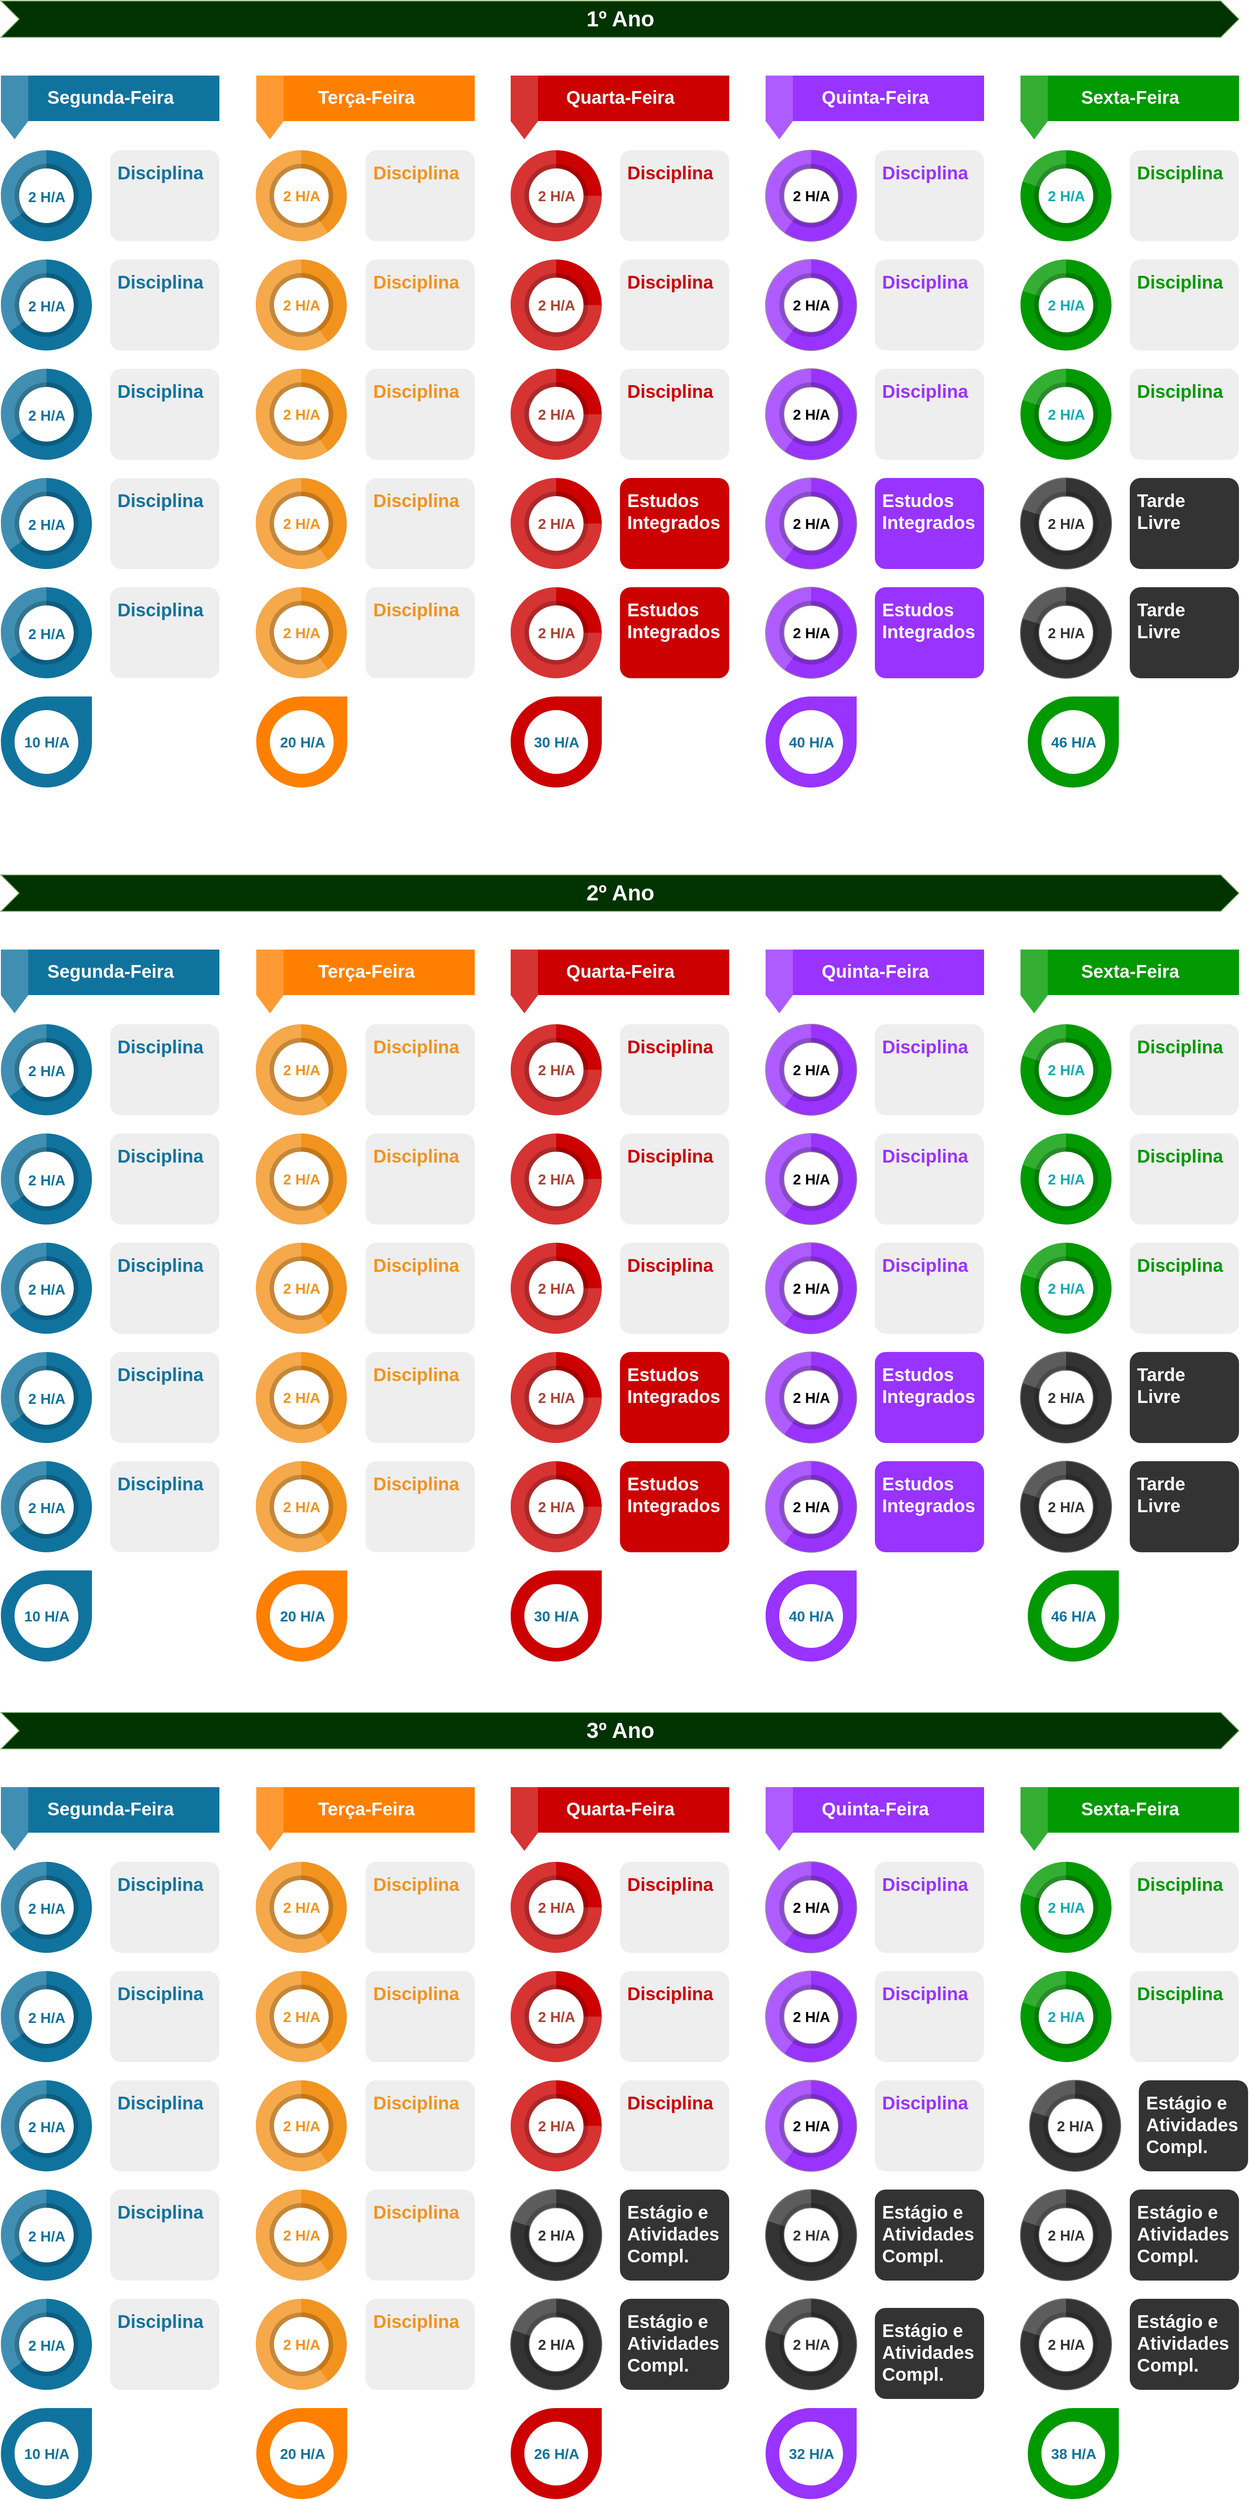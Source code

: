 <mxfile version="10.6.6" type="device"><diagram id="Yiw6no6bdsL-eXdfYGej" name="Page-1"><mxGraphModel dx="2323" dy="1257" grid="1" gridSize="10" guides="1" tooltips="1" connect="1" arrows="1" fold="1" page="1" pageScale="1" pageWidth="1169" pageHeight="827" math="0" shadow="0"><root><mxCell id="0"/><mxCell id="1" parent="0"/><mxCell id="ln0VH2vyUCKypNNd5nct-6" value="&lt;font style=&quot;font-size: 16px&quot;&gt;2 H/A&lt;/font&gt;" style="verticalLabelPosition=middle;verticalAlign=middle;html=1;html=1;shape=mxgraph.infographic.partConcEllipse;startAngle=0;endAngle=0.65;arcWidth=0.4;strokeColor=none;fillColor=#10739E;fontSize=22;fontColor=#10739E;align=center;fontStyle=1;" vertex="1" parent="1"><mxGeometry x="40" y="204" width="100" height="100" as="geometry"/></mxCell><mxCell id="ln0VH2vyUCKypNNd5nct-11" value="&lt;font style=&quot;font-size: 20px;&quot;&gt;&lt;font style=&quot;font-size: 20px;&quot; color=&quot;#10739E&quot;&gt;&lt;b style=&quot;font-size: 20px;&quot;&gt;Disciplina&lt;/b&gt;&lt;/font&gt;&lt;br style=&quot;font-size: 20px;&quot;&gt;&lt;br style=&quot;font-size: 20px;&quot;&gt;&lt;br style=&quot;font-size: 20px;&quot;&gt;&lt;/font&gt;" style="rounded=1;strokeColor=none;fillColor=#EEEEEE;align=left;arcSize=12;verticalAlign=top;whiteSpace=wrap;html=1;fontSize=20;spacing=8;" vertex="1" parent="1"><mxGeometry x="160" y="204" width="120" height="100" as="geometry"/></mxCell><mxCell id="ln0VH2vyUCKypNNd5nct-17" value="2 H/A" style="verticalLabelPosition=middle;verticalAlign=middle;html=1;html=1;shape=mxgraph.infographic.partConcEllipse;startAngle=0;endAngle=0.4;arcWidth=0.4;strokeColor=none;fillColor=#F2931E;fontSize=16;fontColor=#F2931E;align=center;fontStyle=1;" vertex="1" parent="1"><mxGeometry x="320" y="204" width="100" height="100" as="geometry"/></mxCell><mxCell id="ln0VH2vyUCKypNNd5nct-22" value="&lt;font style=&quot;font-size: 20px;&quot;&gt;&lt;font style=&quot;font-size: 20px;&quot; color=&quot;#F2931E&quot;&gt;&lt;b style=&quot;font-size: 20px;&quot;&gt;Disciplina&lt;/b&gt;&lt;/font&gt;&lt;br style=&quot;font-size: 20px;&quot;&gt;&lt;br style=&quot;font-size: 20px;&quot;&gt;&lt;br style=&quot;font-size: 20px;&quot;&gt;&lt;/font&gt;" style="rounded=1;strokeColor=none;fillColor=#EEEEEE;align=left;arcSize=12;verticalAlign=top;whiteSpace=wrap;html=1;fontSize=20;spacing=8;" vertex="1" parent="1"><mxGeometry x="440.5" y="204" width="120" height="100" as="geometry"/></mxCell><mxCell id="ln0VH2vyUCKypNNd5nct-28" value="2 H/A" style="verticalLabelPosition=middle;verticalAlign=middle;html=1;html=1;shape=mxgraph.infographic.partConcEllipse;startAngle=0;endAngle=0.25;arcWidth=0.4;strokeColor=none;fillColor=#CC0000;fontSize=16;fontColor=#AE4132;align=center;fontStyle=1;" vertex="1" parent="1"><mxGeometry x="600" y="204" width="100" height="100" as="geometry"/></mxCell><mxCell id="ln0VH2vyUCKypNNd5nct-33" value="&lt;font style=&quot;font-size: 20px;&quot;&gt;&lt;font color=&quot;#cc0000&quot; style=&quot;font-size: 20px;&quot;&gt;&lt;b style=&quot;font-size: 20px;&quot;&gt;Disciplina&lt;/b&gt;&lt;/font&gt;&lt;br style=&quot;font-size: 20px;&quot;&gt;&lt;br style=&quot;font-size: 20px;&quot;&gt;&lt;br style=&quot;font-size: 20px;&quot;&gt;&lt;/font&gt;" style="rounded=1;strokeColor=none;fillColor=#EEEEEE;align=left;arcSize=12;verticalAlign=top;whiteSpace=wrap;html=1;fontSize=20;spacing=8;" vertex="1" parent="1"><mxGeometry x="720" y="204" width="120" height="100" as="geometry"/></mxCell><mxCell id="ln0VH2vyUCKypNNd5nct-39" value="2 H/A" style="verticalLabelPosition=middle;verticalAlign=middle;html=1;html=1;shape=mxgraph.infographic.partConcEllipse;startAngle=0;endAngle=0.6;arcWidth=0.4;strokeColor=#9673a6;fillColor=#9933FF;fontSize=16;align=center;fontStyle=1;" vertex="1" parent="1"><mxGeometry x="880" y="204" width="100" height="100" as="geometry"/></mxCell><mxCell id="ln0VH2vyUCKypNNd5nct-45" value="&lt;font style=&quot;font-size: 20px;&quot;&gt;&lt;font style=&quot;font-size: 20px;&quot; color=&quot;#9933ff&quot;&gt;&lt;b style=&quot;font-size: 20px;&quot;&gt;Disciplina&lt;/b&gt;&lt;/font&gt;&lt;br style=&quot;font-size: 20px;&quot;&gt;&lt;br style=&quot;font-size: 20px;&quot;&gt;&lt;br style=&quot;font-size: 20px;&quot;&gt;&lt;/font&gt;" style="rounded=1;strokeColor=none;fillColor=#EEEEEE;align=left;arcSize=12;verticalAlign=top;whiteSpace=wrap;html=1;fontSize=20;spacing=8;" vertex="1" parent="1"><mxGeometry x="1000" y="204" width="120" height="100" as="geometry"/></mxCell><mxCell id="ln0VH2vyUCKypNNd5nct-50" value="2 H/A" style="verticalLabelPosition=middle;verticalAlign=middle;html=1;html=1;shape=mxgraph.infographic.partConcEllipse;startAngle=0;endAngle=0.8;arcWidth=0.4;strokeColor=none;fillColor=#009900;fontSize=16;fontColor=#12AAB5;align=center;fontStyle=1;" vertex="1" parent="1"><mxGeometry x="1160" y="204" width="100" height="100" as="geometry"/></mxCell><mxCell id="ln0VH2vyUCKypNNd5nct-55" value="&lt;font style=&quot;font-size: 20px;&quot;&gt;&lt;font style=&quot;font-size: 20px;&quot; color=&quot;#009900&quot;&gt;&lt;b style=&quot;font-size: 20px;&quot;&gt;Disciplina&lt;/b&gt;&lt;/font&gt;&lt;br style=&quot;font-size: 20px;&quot;&gt;&lt;br style=&quot;font-size: 20px;&quot;&gt;&lt;br style=&quot;font-size: 20px;&quot;&gt;&lt;/font&gt;" style="rounded=1;strokeColor=none;fillColor=#EEEEEE;align=left;arcSize=12;verticalAlign=top;whiteSpace=wrap;html=1;fontSize=20;spacing=8;" vertex="1" parent="1"><mxGeometry x="1280" y="204" width="120" height="100" as="geometry"/></mxCell><mxCell id="ln0VH2vyUCKypNNd5nct-56" value="&lt;font style=&quot;font-size: 16px&quot;&gt;2 H/A&lt;/font&gt;" style="verticalLabelPosition=middle;verticalAlign=middle;html=1;html=1;shape=mxgraph.infographic.partConcEllipse;startAngle=0;endAngle=0.65;arcWidth=0.4;strokeColor=none;fillColor=#10739E;fontSize=22;fontColor=#10739E;align=center;fontStyle=1;" vertex="1" parent="1"><mxGeometry x="40" y="324" width="100" height="100" as="geometry"/></mxCell><mxCell id="ln0VH2vyUCKypNNd5nct-58" value="2 H/A" style="verticalLabelPosition=middle;verticalAlign=middle;html=1;html=1;shape=mxgraph.infographic.partConcEllipse;startAngle=0;endAngle=0.4;arcWidth=0.4;strokeColor=none;fillColor=#F2931E;fontSize=16;fontColor=#F2931E;align=center;fontStyle=1;" vertex="1" parent="1"><mxGeometry x="320" y="324" width="100" height="100" as="geometry"/></mxCell><mxCell id="ln0VH2vyUCKypNNd5nct-60" value="2 H/A" style="verticalLabelPosition=middle;verticalAlign=middle;html=1;html=1;shape=mxgraph.infographic.partConcEllipse;startAngle=0;endAngle=0.25;arcWidth=0.4;strokeColor=none;fillColor=#CC0000;fontSize=16;fontColor=#AE4132;align=center;fontStyle=1;" vertex="1" parent="1"><mxGeometry x="600" y="324" width="100" height="100" as="geometry"/></mxCell><mxCell id="ln0VH2vyUCKypNNd5nct-66" value="&lt;font style=&quot;font-size: 16px&quot;&gt;2 H/A&lt;/font&gt;" style="verticalLabelPosition=middle;verticalAlign=middle;html=1;html=1;shape=mxgraph.infographic.partConcEllipse;startAngle=0;endAngle=0.65;arcWidth=0.4;strokeColor=none;fillColor=#10739E;fontSize=22;fontColor=#10739E;align=center;fontStyle=1;" vertex="1" parent="1"><mxGeometry x="40" y="444" width="100" height="100" as="geometry"/></mxCell><mxCell id="ln0VH2vyUCKypNNd5nct-68" value="2 H/A" style="verticalLabelPosition=middle;verticalAlign=middle;html=1;html=1;shape=mxgraph.infographic.partConcEllipse;startAngle=0;endAngle=0.4;arcWidth=0.4;strokeColor=none;fillColor=#F2931E;fontSize=16;fontColor=#F2931E;align=center;fontStyle=1;" vertex="1" parent="1"><mxGeometry x="320" y="444" width="100" height="100" as="geometry"/></mxCell><mxCell id="ln0VH2vyUCKypNNd5nct-70" value="2 H/A" style="verticalLabelPosition=middle;verticalAlign=middle;html=1;html=1;shape=mxgraph.infographic.partConcEllipse;startAngle=0;endAngle=0.25;arcWidth=0.4;strokeColor=none;fillColor=#CC0000;fontSize=16;fontColor=#AE4132;align=center;fontStyle=1;" vertex="1" parent="1"><mxGeometry x="600" y="444" width="100" height="100" as="geometry"/></mxCell><mxCell id="ln0VH2vyUCKypNNd5nct-76" value="&lt;font style=&quot;font-size: 16px&quot;&gt;2 H/A&lt;/font&gt;" style="verticalLabelPosition=middle;verticalAlign=middle;html=1;html=1;shape=mxgraph.infographic.partConcEllipse;startAngle=0;endAngle=0.65;arcWidth=0.4;strokeColor=none;fillColor=#10739E;fontSize=22;fontColor=#10739E;align=center;fontStyle=1;" vertex="1" parent="1"><mxGeometry x="40" y="564" width="100" height="100" as="geometry"/></mxCell><mxCell id="ln0VH2vyUCKypNNd5nct-78" value="2 H/A" style="verticalLabelPosition=middle;verticalAlign=middle;html=1;html=1;shape=mxgraph.infographic.partConcEllipse;startAngle=0;endAngle=0.4;arcWidth=0.4;strokeColor=none;fillColor=#F2931E;fontSize=16;fontColor=#F2931E;align=center;fontStyle=1;" vertex="1" parent="1"><mxGeometry x="320" y="564" width="100" height="100" as="geometry"/></mxCell><mxCell id="ln0VH2vyUCKypNNd5nct-80" value="2 H/A" style="verticalLabelPosition=middle;verticalAlign=middle;html=1;html=1;shape=mxgraph.infographic.partConcEllipse;startAngle=0;endAngle=0.25;arcWidth=0.4;strokeColor=none;fillColor=#CC0000;fontSize=16;fontColor=#AE4132;align=center;fontStyle=1;" vertex="1" parent="1"><mxGeometry x="600" y="564" width="100" height="100" as="geometry"/></mxCell><mxCell id="ln0VH2vyUCKypNNd5nct-85" value="&lt;font style=&quot;font-size: 20px;&quot;&gt;&lt;font style=&quot;font-size: 20px;&quot;&gt;&lt;b style=&quot;font-size: 20px;&quot;&gt;Tarde Livre&lt;/b&gt;&lt;/font&gt;&lt;br style=&quot;font-size: 20px;&quot;&gt;&lt;br style=&quot;font-size: 20px;&quot;&gt;&lt;br style=&quot;font-size: 20px;&quot;&gt;&lt;/font&gt;" style="rounded=1;strokeColor=none;fillColor=#333333;align=left;arcSize=12;verticalAlign=top;whiteSpace=wrap;html=1;fontSize=20;spacing=8;fontColor=#FFFFFF;" vertex="1" parent="1"><mxGeometry x="1280" y="564" width="120" height="100" as="geometry"/></mxCell><mxCell id="ln0VH2vyUCKypNNd5nct-86" value="&lt;font style=&quot;font-size: 16px&quot;&gt;2 H/A&lt;/font&gt;" style="verticalLabelPosition=middle;verticalAlign=middle;html=1;html=1;shape=mxgraph.infographic.partConcEllipse;startAngle=0;endAngle=0.65;arcWidth=0.4;strokeColor=none;fillColor=#10739E;fontSize=22;fontColor=#10739E;align=center;fontStyle=1;" vertex="1" parent="1"><mxGeometry x="40" y="684" width="100" height="100" as="geometry"/></mxCell><mxCell id="ln0VH2vyUCKypNNd5nct-88" value="2 H/A" style="verticalLabelPosition=middle;verticalAlign=middle;html=1;html=1;shape=mxgraph.infographic.partConcEllipse;startAngle=0;endAngle=0.4;arcWidth=0.4;strokeColor=none;fillColor=#F2931E;fontSize=16;fontColor=#F2931E;align=center;fontStyle=1;" vertex="1" parent="1"><mxGeometry x="320" y="684" width="100" height="100" as="geometry"/></mxCell><mxCell id="ln0VH2vyUCKypNNd5nct-90" value="2 H/A" style="verticalLabelPosition=middle;verticalAlign=middle;html=1;html=1;shape=mxgraph.infographic.partConcEllipse;startAngle=0;endAngle=0.25;arcWidth=0.4;strokeColor=none;fillColor=#CC0000;fontSize=16;fontColor=#AE4132;align=center;fontStyle=1;" vertex="1" parent="1"><mxGeometry x="600" y="684" width="100" height="100" as="geometry"/></mxCell><mxCell id="ln0VH2vyUCKypNNd5nct-95" value="&lt;font style=&quot;font-size: 20px;&quot;&gt;&lt;font style=&quot;font-size: 20px;&quot;&gt;&lt;b style=&quot;font-size: 20px;&quot;&gt;Tarde Livre&lt;/b&gt;&lt;/font&gt;&lt;br style=&quot;font-size: 20px;&quot;&gt;&lt;br style=&quot;font-size: 20px;&quot;&gt;&lt;br style=&quot;font-size: 20px;&quot;&gt;&lt;/font&gt;" style="rounded=1;strokeColor=none;fillColor=#333333;align=left;arcSize=12;verticalAlign=top;whiteSpace=wrap;html=1;fontSize=20;spacing=8;fontColor=#FFFFFF;" vertex="1" parent="1"><mxGeometry x="1280" y="684" width="120" height="100" as="geometry"/></mxCell><mxCell id="ln0VH2vyUCKypNNd5nct-106" value="&lt;font style=&quot;font-size: 20px;&quot;&gt;&lt;font style=&quot;font-size: 20px;&quot; color=&quot;#cc0000&quot;&gt;&lt;b style=&quot;font-size: 20px;&quot;&gt;Disciplina&lt;/b&gt;&lt;/font&gt;&lt;br style=&quot;font-size: 20px;&quot;&gt;&lt;br style=&quot;font-size: 20px;&quot;&gt;&lt;br style=&quot;font-size: 20px;&quot;&gt;&lt;/font&gt;" style="rounded=1;strokeColor=none;fillColor=#EEEEEE;align=left;arcSize=12;verticalAlign=top;whiteSpace=wrap;html=1;fontSize=20;spacing=8;" vertex="1" parent="1"><mxGeometry x="720" y="324" width="120" height="100" as="geometry"/></mxCell><mxCell id="ln0VH2vyUCKypNNd5nct-107" value="&lt;font style=&quot;font-size: 20px;&quot;&gt;&lt;font style=&quot;font-size: 20px;&quot; color=&quot;#cc0000&quot;&gt;&lt;b style=&quot;font-size: 20px;&quot;&gt;Disciplina&lt;/b&gt;&lt;/font&gt;&lt;br style=&quot;font-size: 20px;&quot;&gt;&lt;br style=&quot;font-size: 20px;&quot;&gt;&lt;br style=&quot;font-size: 20px;&quot;&gt;&lt;/font&gt;" style="rounded=1;strokeColor=none;fillColor=#EEEEEE;align=left;arcSize=12;verticalAlign=top;whiteSpace=wrap;html=1;fontSize=20;spacing=8;" vertex="1" parent="1"><mxGeometry x="720" y="444" width="120" height="100" as="geometry"/></mxCell><mxCell id="ln0VH2vyUCKypNNd5nct-108" value="&lt;font style=&quot;font-size: 20px&quot;&gt;&lt;font style=&quot;font-size: 20px&quot;&gt;&lt;b style=&quot;font-size: 20px&quot;&gt;Estudos Integrados&lt;/b&gt;&lt;/font&gt;&lt;br style=&quot;font-size: 20px&quot;&gt;&lt;br style=&quot;font-size: 20px&quot;&gt;&lt;br style=&quot;font-size: 20px&quot;&gt;&lt;/font&gt;" style="rounded=1;strokeColor=none;fillColor=#CC0000;align=left;arcSize=12;verticalAlign=top;whiteSpace=wrap;html=1;fontSize=20;spacing=8;fontColor=#FFFFFF;" vertex="1" parent="1"><mxGeometry x="720" y="564" width="120" height="100" as="geometry"/></mxCell><mxCell id="ln0VH2vyUCKypNNd5nct-110" value="2 H/A" style="verticalLabelPosition=middle;verticalAlign=middle;html=1;html=1;shape=mxgraph.infographic.partConcEllipse;startAngle=0;endAngle=0.6;arcWidth=0.4;strokeColor=#9673a6;fillColor=#9933FF;fontSize=16;align=center;fontStyle=1;" vertex="1" parent="1"><mxGeometry x="880" y="324" width="100" height="100" as="geometry"/></mxCell><mxCell id="ln0VH2vyUCKypNNd5nct-111" value="2 H/A" style="verticalLabelPosition=middle;verticalAlign=middle;html=1;html=1;shape=mxgraph.infographic.partConcEllipse;startAngle=0;endAngle=0.6;arcWidth=0.4;strokeColor=#9673a6;fillColor=#9933FF;fontSize=16;align=center;fontStyle=1;" vertex="1" parent="1"><mxGeometry x="880" y="444" width="100" height="100" as="geometry"/></mxCell><mxCell id="ln0VH2vyUCKypNNd5nct-112" value="2 H/A" style="verticalLabelPosition=middle;verticalAlign=middle;html=1;html=1;shape=mxgraph.infographic.partConcEllipse;startAngle=0;endAngle=0.6;arcWidth=0.4;strokeColor=#9673a6;fillColor=#9933FF;fontSize=16;align=center;fontStyle=1;" vertex="1" parent="1"><mxGeometry x="880" y="564" width="100" height="100" as="geometry"/></mxCell><mxCell id="ln0VH2vyUCKypNNd5nct-113" value="2 H/A" style="verticalLabelPosition=middle;verticalAlign=middle;html=1;html=1;shape=mxgraph.infographic.partConcEllipse;startAngle=0;endAngle=0.6;arcWidth=0.4;strokeColor=#9673a6;fillColor=#9933FF;fontSize=16;align=center;fontStyle=1;" vertex="1" parent="1"><mxGeometry x="880" y="684" width="100" height="100" as="geometry"/></mxCell><mxCell id="ln0VH2vyUCKypNNd5nct-114" value="2 H/A" style="verticalLabelPosition=middle;verticalAlign=middle;html=1;html=1;shape=mxgraph.infographic.partConcEllipse;startAngle=0;endAngle=0.8;arcWidth=0.4;strokeColor=none;fillColor=#009900;fontSize=16;fontColor=#12AAB5;align=center;fontStyle=1;" vertex="1" parent="1"><mxGeometry x="1160" y="324" width="100" height="100" as="geometry"/></mxCell><mxCell id="ln0VH2vyUCKypNNd5nct-115" value="2 H/A" style="verticalLabelPosition=middle;verticalAlign=middle;html=1;html=1;shape=mxgraph.infographic.partConcEllipse;startAngle=0;endAngle=0.8;arcWidth=0.4;strokeColor=none;fillColor=#009900;fontSize=16;fontColor=#12AAB5;align=center;fontStyle=1;" vertex="1" parent="1"><mxGeometry x="1160" y="444" width="100" height="100" as="geometry"/></mxCell><mxCell id="ln0VH2vyUCKypNNd5nct-116" value="2 H/A" style="verticalLabelPosition=middle;verticalAlign=middle;html=1;html=1;shape=mxgraph.infographic.partConcEllipse;startAngle=0;endAngle=0.8;arcWidth=0.4;strokeColor=#666666;fillColor=#333333;fontSize=16;fontColor=#333333;align=center;fontStyle=1;" vertex="1" parent="1"><mxGeometry x="1160" y="564" width="100" height="100" as="geometry"/></mxCell><mxCell id="ln0VH2vyUCKypNNd5nct-117" value="2 H/A" style="verticalLabelPosition=middle;verticalAlign=middle;html=1;html=1;shape=mxgraph.infographic.partConcEllipse;startAngle=0;endAngle=0.8;arcWidth=0.4;strokeColor=#666666;fillColor=#333333;fontSize=16;fontColor=#333333;align=center;fontStyle=1;" vertex="1" parent="1"><mxGeometry x="1160" y="684" width="100" height="100" as="geometry"/></mxCell><mxCell id="ln0VH2vyUCKypNNd5nct-118" value="Segunda-Feira" style="html=1;shape=mxgraph.infographic.flag;dx=30;dy=20;fillColor=#10739E;strokeColor=none;align=center;verticalAlign=top;fontColor=#ffffff;fontSize=20;fontStyle=1;shadow=0;spacingTop=5;" vertex="1" parent="1"><mxGeometry x="40" y="122" width="240" height="70" as="geometry"/></mxCell><mxCell id="ln0VH2vyUCKypNNd5nct-119" value="Terça-Feira" style="html=1;shape=mxgraph.infographic.flag;dx=30;dy=20;fillColor=#FF8000;strokeColor=none;align=center;verticalAlign=top;fontColor=#ffffff;fontSize=20;fontStyle=1;shadow=0;spacingTop=5;" vertex="1" parent="1"><mxGeometry x="320.5" y="122" width="240" height="70" as="geometry"/></mxCell><mxCell id="ln0VH2vyUCKypNNd5nct-120" value="Quarta-Feira" style="html=1;shape=mxgraph.infographic.flag;dx=30;dy=20;fillColor=#CC0000;strokeColor=none;align=center;verticalAlign=top;fontColor=#ffffff;fontSize=20;fontStyle=1;shadow=0;spacingTop=5;" vertex="1" parent="1"><mxGeometry x="600" y="122" width="240" height="70" as="geometry"/></mxCell><mxCell id="ln0VH2vyUCKypNNd5nct-121" value="Quinta-Feira" style="html=1;shape=mxgraph.infographic.flag;dx=30;dy=20;fillColor=#9933FF;strokeColor=none;align=center;verticalAlign=top;fontColor=#ffffff;fontSize=20;fontStyle=1;shadow=0;spacingTop=5;" vertex="1" parent="1"><mxGeometry x="880" y="122" width="240" height="70" as="geometry"/></mxCell><mxCell id="ln0VH2vyUCKypNNd5nct-122" value="Sexta-Feira" style="html=1;shape=mxgraph.infographic.flag;dx=30;dy=20;fillColor=#009900;strokeColor=none;align=center;verticalAlign=top;fontColor=#ffffff;fontSize=20;fontStyle=1;shadow=0;spacingTop=5;" vertex="1" parent="1"><mxGeometry x="1160" y="122" width="240" height="70" as="geometry"/></mxCell><mxCell id="ln0VH2vyUCKypNNd5nct-123" value="&lt;font style=&quot;font-size: 20px;&quot;&gt;&lt;font style=&quot;font-size: 20px;&quot; color=&quot;#10739E&quot;&gt;&lt;b style=&quot;font-size: 20px;&quot;&gt;Disciplina&lt;/b&gt;&lt;/font&gt;&lt;br style=&quot;font-size: 20px;&quot;&gt;&lt;br style=&quot;font-size: 20px;&quot;&gt;&lt;br style=&quot;font-size: 20px;&quot;&gt;&lt;/font&gt;" style="rounded=1;strokeColor=none;fillColor=#EEEEEE;align=left;arcSize=12;verticalAlign=top;whiteSpace=wrap;html=1;fontSize=20;spacing=8;" vertex="1" parent="1"><mxGeometry x="160" y="324" width="120" height="100" as="geometry"/></mxCell><mxCell id="ln0VH2vyUCKypNNd5nct-127" value="&lt;font style=&quot;font-size: 20px;&quot;&gt;&lt;font style=&quot;font-size: 20px;&quot; color=&quot;#10739E&quot;&gt;&lt;b style=&quot;font-size: 20px;&quot;&gt;Disciplina&lt;/b&gt;&lt;/font&gt;&lt;br style=&quot;font-size: 20px;&quot;&gt;&lt;br style=&quot;font-size: 20px;&quot;&gt;&lt;br style=&quot;font-size: 20px;&quot;&gt;&lt;/font&gt;" style="rounded=1;strokeColor=none;fillColor=#EEEEEE;align=left;arcSize=12;verticalAlign=top;whiteSpace=wrap;html=1;fontSize=20;spacing=8;" vertex="1" parent="1"><mxGeometry x="160" y="444" width="120" height="100" as="geometry"/></mxCell><mxCell id="ln0VH2vyUCKypNNd5nct-128" value="&lt;font style=&quot;font-size: 20px;&quot;&gt;&lt;font style=&quot;font-size: 20px;&quot; color=&quot;#10739E&quot;&gt;&lt;b style=&quot;font-size: 20px;&quot;&gt;Disciplina&lt;/b&gt;&lt;/font&gt;&lt;br style=&quot;font-size: 20px;&quot;&gt;&lt;br style=&quot;font-size: 20px;&quot;&gt;&lt;br style=&quot;font-size: 20px;&quot;&gt;&lt;/font&gt;" style="rounded=1;strokeColor=none;fillColor=#EEEEEE;align=left;arcSize=12;verticalAlign=top;whiteSpace=wrap;html=1;fontSize=20;spacing=8;" vertex="1" parent="1"><mxGeometry x="160" y="564" width="120" height="100" as="geometry"/></mxCell><mxCell id="ln0VH2vyUCKypNNd5nct-129" value="&lt;font style=&quot;font-size: 20px;&quot;&gt;&lt;font style=&quot;font-size: 20px;&quot; color=&quot;#10739E&quot;&gt;&lt;b style=&quot;font-size: 20px;&quot;&gt;Disciplina&lt;/b&gt;&lt;/font&gt;&lt;br style=&quot;font-size: 20px;&quot;&gt;&lt;br style=&quot;font-size: 20px;&quot;&gt;&lt;br style=&quot;font-size: 20px;&quot;&gt;&lt;/font&gt;" style="rounded=1;strokeColor=none;fillColor=#EEEEEE;align=left;arcSize=12;verticalAlign=top;whiteSpace=wrap;html=1;fontSize=20;spacing=8;" vertex="1" parent="1"><mxGeometry x="160" y="684" width="120" height="100" as="geometry"/></mxCell><mxCell id="ln0VH2vyUCKypNNd5nct-131" value="&lt;font style=&quot;font-size: 20px;&quot;&gt;&lt;font style=&quot;font-size: 20px;&quot; color=&quot;#F2931E&quot;&gt;&lt;b style=&quot;font-size: 20px;&quot;&gt;Disciplina&lt;/b&gt;&lt;/font&gt;&lt;br style=&quot;font-size: 20px;&quot;&gt;&lt;br style=&quot;font-size: 20px;&quot;&gt;&lt;br style=&quot;font-size: 20px;&quot;&gt;&lt;/font&gt;" style="rounded=1;strokeColor=none;fillColor=#EEEEEE;align=left;arcSize=12;verticalAlign=top;whiteSpace=wrap;html=1;fontSize=20;spacing=8;" vertex="1" parent="1"><mxGeometry x="440.5" y="324" width="120" height="100" as="geometry"/></mxCell><mxCell id="ln0VH2vyUCKypNNd5nct-132" value="&lt;font style=&quot;font-size: 20px;&quot;&gt;&lt;font style=&quot;font-size: 20px;&quot; color=&quot;#F2931E&quot;&gt;&lt;b style=&quot;font-size: 20px;&quot;&gt;Disciplina&lt;/b&gt;&lt;/font&gt;&lt;br style=&quot;font-size: 20px;&quot;&gt;&lt;br style=&quot;font-size: 20px;&quot;&gt;&lt;br style=&quot;font-size: 20px;&quot;&gt;&lt;/font&gt;" style="rounded=1;strokeColor=none;fillColor=#EEEEEE;align=left;arcSize=12;verticalAlign=top;whiteSpace=wrap;html=1;fontSize=20;spacing=8;" vertex="1" parent="1"><mxGeometry x="440.5" y="444" width="120" height="100" as="geometry"/></mxCell><mxCell id="ln0VH2vyUCKypNNd5nct-133" value="&lt;font style=&quot;font-size: 20px;&quot;&gt;&lt;font style=&quot;font-size: 20px;&quot; color=&quot;#F2931E&quot;&gt;&lt;b style=&quot;font-size: 20px;&quot;&gt;Disciplina&lt;/b&gt;&lt;/font&gt;&lt;br style=&quot;font-size: 20px;&quot;&gt;&lt;br style=&quot;font-size: 20px;&quot;&gt;&lt;br style=&quot;font-size: 20px;&quot;&gt;&lt;/font&gt;" style="rounded=1;strokeColor=none;fillColor=#EEEEEE;align=left;arcSize=12;verticalAlign=top;whiteSpace=wrap;html=1;fontSize=20;spacing=8;" vertex="1" parent="1"><mxGeometry x="440.5" y="564" width="120" height="100" as="geometry"/></mxCell><mxCell id="ln0VH2vyUCKypNNd5nct-134" value="&lt;font style=&quot;font-size: 20px;&quot;&gt;&lt;font style=&quot;font-size: 20px;&quot; color=&quot;#F2931E&quot;&gt;&lt;b style=&quot;font-size: 20px;&quot;&gt;Disciplina&lt;/b&gt;&lt;/font&gt;&lt;br style=&quot;font-size: 20px;&quot;&gt;&lt;br style=&quot;font-size: 20px;&quot;&gt;&lt;br style=&quot;font-size: 20px;&quot;&gt;&lt;/font&gt;" style="rounded=1;strokeColor=none;fillColor=#EEEEEE;align=left;arcSize=12;verticalAlign=top;whiteSpace=wrap;html=1;fontSize=20;spacing=8;" vertex="1" parent="1"><mxGeometry x="440.5" y="684" width="120" height="100" as="geometry"/></mxCell><mxCell id="ln0VH2vyUCKypNNd5nct-135" value="&lt;font style=&quot;font-size: 20px;&quot;&gt;&lt;font style=&quot;font-size: 20px;&quot; color=&quot;#9933ff&quot;&gt;&lt;b style=&quot;font-size: 20px;&quot;&gt;Disciplina&lt;/b&gt;&lt;/font&gt;&lt;br style=&quot;font-size: 20px;&quot;&gt;&lt;br style=&quot;font-size: 20px;&quot;&gt;&lt;br style=&quot;font-size: 20px;&quot;&gt;&lt;/font&gt;" style="rounded=1;strokeColor=none;fillColor=#EEEEEE;align=left;arcSize=12;verticalAlign=top;whiteSpace=wrap;html=1;fontSize=20;spacing=8;" vertex="1" parent="1"><mxGeometry x="1000" y="324" width="120" height="100" as="geometry"/></mxCell><mxCell id="ln0VH2vyUCKypNNd5nct-136" value="&lt;font style=&quot;font-size: 20px;&quot;&gt;&lt;font style=&quot;font-size: 20px;&quot; color=&quot;#9933ff&quot;&gt;&lt;b style=&quot;font-size: 20px;&quot;&gt;Disciplina&lt;/b&gt;&lt;/font&gt;&lt;br style=&quot;font-size: 20px;&quot;&gt;&lt;br style=&quot;font-size: 20px;&quot;&gt;&lt;br style=&quot;font-size: 20px;&quot;&gt;&lt;/font&gt;" style="rounded=1;strokeColor=none;fillColor=#EEEEEE;align=left;arcSize=12;verticalAlign=top;whiteSpace=wrap;html=1;fontSize=20;spacing=8;" vertex="1" parent="1"><mxGeometry x="1000" y="444" width="120" height="100" as="geometry"/></mxCell><mxCell id="ln0VH2vyUCKypNNd5nct-137" value="&lt;font style=&quot;font-size: 20px;&quot;&gt;&lt;font style=&quot;font-size: 20px;&quot;&gt;&lt;b style=&quot;font-size: 20px;&quot;&gt;Estudos Integrados&lt;/b&gt;&lt;/font&gt;&lt;br style=&quot;font-size: 20px;&quot;&gt;&lt;/font&gt;" style="rounded=1;strokeColor=none;fillColor=#9933FF;align=left;arcSize=12;verticalAlign=top;whiteSpace=wrap;html=1;fontSize=20;spacing=8;fontColor=#FFFFFF;" vertex="1" parent="1"><mxGeometry x="1000" y="564" width="120" height="100" as="geometry"/></mxCell><mxCell id="ln0VH2vyUCKypNNd5nct-139" value="&lt;font style=&quot;font-size: 20px&quot;&gt;&lt;font style=&quot;font-size: 20px&quot;&gt;&lt;b style=&quot;font-size: 20px&quot;&gt;Estudos Integrados&lt;/b&gt;&lt;/font&gt;&lt;br style=&quot;font-size: 20px&quot;&gt;&lt;br style=&quot;font-size: 20px&quot;&gt;&lt;br style=&quot;font-size: 20px&quot;&gt;&lt;/font&gt;" style="rounded=1;strokeColor=none;fillColor=#CC0000;align=left;arcSize=12;verticalAlign=top;whiteSpace=wrap;html=1;fontSize=20;spacing=8;fontColor=#FFFFFF;" vertex="1" parent="1"><mxGeometry x="720" y="684" width="120" height="100" as="geometry"/></mxCell><mxCell id="ln0VH2vyUCKypNNd5nct-140" value="&lt;font style=&quot;font-size: 20px;&quot;&gt;&lt;font style=&quot;font-size: 20px;&quot;&gt;&lt;b style=&quot;font-size: 20px;&quot;&gt;Estudos Integrados&lt;/b&gt;&lt;/font&gt;&lt;br style=&quot;font-size: 20px;&quot;&gt;&lt;/font&gt;" style="rounded=1;strokeColor=none;fillColor=#9933FF;align=left;arcSize=12;verticalAlign=top;whiteSpace=wrap;html=1;fontSize=20;spacing=8;fontColor=#FFFFFF;" vertex="1" parent="1"><mxGeometry x="1000" y="684" width="120" height="100" as="geometry"/></mxCell><mxCell id="ln0VH2vyUCKypNNd5nct-141" value="&lt;font style=&quot;font-size: 20px;&quot;&gt;&lt;font style=&quot;font-size: 20px;&quot; color=&quot;#009900&quot;&gt;&lt;b style=&quot;font-size: 20px;&quot;&gt;Disciplina&lt;/b&gt;&lt;/font&gt;&lt;br style=&quot;font-size: 20px;&quot;&gt;&lt;br style=&quot;font-size: 20px;&quot;&gt;&lt;br style=&quot;font-size: 20px;&quot;&gt;&lt;/font&gt;" style="rounded=1;strokeColor=none;fillColor=#EEEEEE;align=left;arcSize=12;verticalAlign=top;whiteSpace=wrap;html=1;fontSize=20;spacing=8;" vertex="1" parent="1"><mxGeometry x="1280" y="324" width="120" height="100" as="geometry"/></mxCell><mxCell id="ln0VH2vyUCKypNNd5nct-142" value="&lt;font style=&quot;font-size: 20px;&quot;&gt;&lt;font style=&quot;font-size: 20px;&quot; color=&quot;#009900&quot;&gt;&lt;b style=&quot;font-size: 20px;&quot;&gt;Disciplina&lt;/b&gt;&lt;/font&gt;&lt;br style=&quot;font-size: 20px;&quot;&gt;&lt;br style=&quot;font-size: 20px;&quot;&gt;&lt;br style=&quot;font-size: 20px;&quot;&gt;&lt;/font&gt;" style="rounded=1;strokeColor=none;fillColor=#EEEEEE;align=left;arcSize=12;verticalAlign=top;whiteSpace=wrap;html=1;fontSize=20;spacing=8;" vertex="1" parent="1"><mxGeometry x="1280" y="444" width="120" height="100" as="geometry"/></mxCell><mxCell id="ln0VH2vyUCKypNNd5nct-143" value="10 H/A" style="verticalLabelPosition=middle;verticalAlign=middle;html=1;shape=mxgraph.infographic.circularCallout;dy=15;fillColor=#10739E;strokeColor=none;labelPosition=center;align=center;fontColor=#10739E;fontStyle=1;fontSize=16;" vertex="1" parent="1"><mxGeometry x="40" y="804" width="100" height="100" as="geometry"/></mxCell><mxCell id="ln0VH2vyUCKypNNd5nct-144" value="20 H/A" style="verticalLabelPosition=middle;verticalAlign=middle;html=1;shape=mxgraph.infographic.circularCallout;dy=15;fillColor=#FF8000;strokeColor=none;labelPosition=center;align=center;fontColor=#10739E;fontStyle=1;fontSize=16;" vertex="1" parent="1"><mxGeometry x="320.5" y="804" width="100" height="100" as="geometry"/></mxCell><mxCell id="ln0VH2vyUCKypNNd5nct-145" value="30 H/A" style="verticalLabelPosition=middle;verticalAlign=middle;html=1;shape=mxgraph.infographic.circularCallout;dy=15;fillColor=#CC0000;strokeColor=none;labelPosition=center;align=center;fontColor=#10739E;fontStyle=1;fontSize=16;" vertex="1" parent="1"><mxGeometry x="600" y="804" width="100" height="100" as="geometry"/></mxCell><mxCell id="ln0VH2vyUCKypNNd5nct-146" value="40 H/A" style="verticalLabelPosition=middle;verticalAlign=middle;html=1;shape=mxgraph.infographic.circularCallout;dy=15;fillColor=#9933FF;strokeColor=none;labelPosition=center;align=center;fontColor=#10739E;fontStyle=1;fontSize=16;" vertex="1" parent="1"><mxGeometry x="880" y="804" width="100" height="100" as="geometry"/></mxCell><mxCell id="ln0VH2vyUCKypNNd5nct-147" value="46 H/A" style="verticalLabelPosition=middle;verticalAlign=middle;html=1;shape=mxgraph.infographic.circularCallout;dy=15;fillColor=#009900;strokeColor=none;labelPosition=center;align=center;fontColor=#10739E;fontStyle=1;fontSize=16;" vertex="1" parent="1"><mxGeometry x="1168" y="804" width="100" height="100" as="geometry"/></mxCell><mxCell id="ln0VH2vyUCKypNNd5nct-150" value="1º Ano" style="html=1;shape=mxgraph.infographic.ribbonSimple;notch1=20;notch2=20;fillColor=#003300;strokeColor=#82b366;align=center;verticalAlign=middle;fontSize=24;fontStyle=1;fontColor=#FFFFFF;" vertex="1" parent="1"><mxGeometry x="40" y="40" width="1360" height="40" as="geometry"/></mxCell><mxCell id="ln0VH2vyUCKypNNd5nct-151" value="&lt;font style=&quot;font-size: 16px&quot;&gt;2 H/A&lt;/font&gt;" style="verticalLabelPosition=middle;verticalAlign=middle;html=1;html=1;shape=mxgraph.infographic.partConcEllipse;startAngle=0;endAngle=0.65;arcWidth=0.4;strokeColor=none;fillColor=#10739E;fontSize=22;fontColor=#10739E;align=center;fontStyle=1;" vertex="1" parent="1"><mxGeometry x="40" y="1164" width="100" height="100" as="geometry"/></mxCell><mxCell id="ln0VH2vyUCKypNNd5nct-152" value="&lt;font style=&quot;font-size: 20px;&quot;&gt;&lt;font style=&quot;font-size: 20px;&quot; color=&quot;#10739E&quot;&gt;&lt;b style=&quot;font-size: 20px;&quot;&gt;Disciplina&lt;/b&gt;&lt;/font&gt;&lt;br style=&quot;font-size: 20px;&quot;&gt;&lt;br style=&quot;font-size: 20px;&quot;&gt;&lt;br style=&quot;font-size: 20px;&quot;&gt;&lt;/font&gt;" style="rounded=1;strokeColor=none;fillColor=#EEEEEE;align=left;arcSize=12;verticalAlign=top;whiteSpace=wrap;html=1;fontSize=20;spacing=8;" vertex="1" parent="1"><mxGeometry x="160" y="1164" width="120" height="100" as="geometry"/></mxCell><mxCell id="ln0VH2vyUCKypNNd5nct-153" value="2 H/A" style="verticalLabelPosition=middle;verticalAlign=middle;html=1;html=1;shape=mxgraph.infographic.partConcEllipse;startAngle=0;endAngle=0.4;arcWidth=0.4;strokeColor=none;fillColor=#F2931E;fontSize=16;fontColor=#F2931E;align=center;fontStyle=1;" vertex="1" parent="1"><mxGeometry x="320" y="1164" width="100" height="100" as="geometry"/></mxCell><mxCell id="ln0VH2vyUCKypNNd5nct-154" value="&lt;font style=&quot;font-size: 20px;&quot;&gt;&lt;font style=&quot;font-size: 20px;&quot; color=&quot;#F2931E&quot;&gt;&lt;b style=&quot;font-size: 20px;&quot;&gt;Disciplina&lt;/b&gt;&lt;/font&gt;&lt;br style=&quot;font-size: 20px;&quot;&gt;&lt;br style=&quot;font-size: 20px;&quot;&gt;&lt;br style=&quot;font-size: 20px;&quot;&gt;&lt;/font&gt;" style="rounded=1;strokeColor=none;fillColor=#EEEEEE;align=left;arcSize=12;verticalAlign=top;whiteSpace=wrap;html=1;fontSize=20;spacing=8;" vertex="1" parent="1"><mxGeometry x="440.5" y="1164" width="120" height="100" as="geometry"/></mxCell><mxCell id="ln0VH2vyUCKypNNd5nct-155" value="2 H/A" style="verticalLabelPosition=middle;verticalAlign=middle;html=1;html=1;shape=mxgraph.infographic.partConcEllipse;startAngle=0;endAngle=0.25;arcWidth=0.4;strokeColor=none;fillColor=#CC0000;fontSize=16;fontColor=#AE4132;align=center;fontStyle=1;" vertex="1" parent="1"><mxGeometry x="600" y="1164" width="100" height="100" as="geometry"/></mxCell><mxCell id="ln0VH2vyUCKypNNd5nct-156" value="&lt;font style=&quot;font-size: 20px;&quot;&gt;&lt;font color=&quot;#cc0000&quot; style=&quot;font-size: 20px;&quot;&gt;&lt;b style=&quot;font-size: 20px;&quot;&gt;Disciplina&lt;/b&gt;&lt;/font&gt;&lt;br style=&quot;font-size: 20px;&quot;&gt;&lt;br style=&quot;font-size: 20px;&quot;&gt;&lt;br style=&quot;font-size: 20px;&quot;&gt;&lt;/font&gt;" style="rounded=1;strokeColor=none;fillColor=#EEEEEE;align=left;arcSize=12;verticalAlign=top;whiteSpace=wrap;html=1;fontSize=20;spacing=8;" vertex="1" parent="1"><mxGeometry x="720" y="1164" width="120" height="100" as="geometry"/></mxCell><mxCell id="ln0VH2vyUCKypNNd5nct-157" value="2 H/A" style="verticalLabelPosition=middle;verticalAlign=middle;html=1;html=1;shape=mxgraph.infographic.partConcEllipse;startAngle=0;endAngle=0.6;arcWidth=0.4;strokeColor=#9673a6;fillColor=#9933FF;fontSize=16;align=center;fontStyle=1;" vertex="1" parent="1"><mxGeometry x="880" y="1164" width="100" height="100" as="geometry"/></mxCell><mxCell id="ln0VH2vyUCKypNNd5nct-158" value="&lt;font style=&quot;font-size: 20px;&quot;&gt;&lt;font style=&quot;font-size: 20px;&quot; color=&quot;#9933ff&quot;&gt;&lt;b style=&quot;font-size: 20px;&quot;&gt;Disciplina&lt;/b&gt;&lt;/font&gt;&lt;br style=&quot;font-size: 20px;&quot;&gt;&lt;br style=&quot;font-size: 20px;&quot;&gt;&lt;br style=&quot;font-size: 20px;&quot;&gt;&lt;/font&gt;" style="rounded=1;strokeColor=none;fillColor=#EEEEEE;align=left;arcSize=12;verticalAlign=top;whiteSpace=wrap;html=1;fontSize=20;spacing=8;" vertex="1" parent="1"><mxGeometry x="1000" y="1164" width="120" height="100" as="geometry"/></mxCell><mxCell id="ln0VH2vyUCKypNNd5nct-159" value="2 H/A" style="verticalLabelPosition=middle;verticalAlign=middle;html=1;html=1;shape=mxgraph.infographic.partConcEllipse;startAngle=0;endAngle=0.8;arcWidth=0.4;strokeColor=none;fillColor=#009900;fontSize=16;fontColor=#12AAB5;align=center;fontStyle=1;" vertex="1" parent="1"><mxGeometry x="1160" y="1164" width="100" height="100" as="geometry"/></mxCell><mxCell id="ln0VH2vyUCKypNNd5nct-160" value="&lt;font style=&quot;font-size: 20px;&quot;&gt;&lt;font style=&quot;font-size: 20px;&quot; color=&quot;#009900&quot;&gt;&lt;b style=&quot;font-size: 20px;&quot;&gt;Disciplina&lt;/b&gt;&lt;/font&gt;&lt;br style=&quot;font-size: 20px;&quot;&gt;&lt;br style=&quot;font-size: 20px;&quot;&gt;&lt;br style=&quot;font-size: 20px;&quot;&gt;&lt;/font&gt;" style="rounded=1;strokeColor=none;fillColor=#EEEEEE;align=left;arcSize=12;verticalAlign=top;whiteSpace=wrap;html=1;fontSize=20;spacing=8;" vertex="1" parent="1"><mxGeometry x="1280" y="1164" width="120" height="100" as="geometry"/></mxCell><mxCell id="ln0VH2vyUCKypNNd5nct-161" value="&lt;font style=&quot;font-size: 16px&quot;&gt;2 H/A&lt;/font&gt;" style="verticalLabelPosition=middle;verticalAlign=middle;html=1;html=1;shape=mxgraph.infographic.partConcEllipse;startAngle=0;endAngle=0.65;arcWidth=0.4;strokeColor=none;fillColor=#10739E;fontSize=22;fontColor=#10739E;align=center;fontStyle=1;" vertex="1" parent="1"><mxGeometry x="40" y="1284" width="100" height="100" as="geometry"/></mxCell><mxCell id="ln0VH2vyUCKypNNd5nct-162" value="2 H/A" style="verticalLabelPosition=middle;verticalAlign=middle;html=1;html=1;shape=mxgraph.infographic.partConcEllipse;startAngle=0;endAngle=0.4;arcWidth=0.4;strokeColor=none;fillColor=#F2931E;fontSize=16;fontColor=#F2931E;align=center;fontStyle=1;" vertex="1" parent="1"><mxGeometry x="320" y="1284" width="100" height="100" as="geometry"/></mxCell><mxCell id="ln0VH2vyUCKypNNd5nct-163" value="2 H/A" style="verticalLabelPosition=middle;verticalAlign=middle;html=1;html=1;shape=mxgraph.infographic.partConcEllipse;startAngle=0;endAngle=0.25;arcWidth=0.4;strokeColor=none;fillColor=#CC0000;fontSize=16;fontColor=#AE4132;align=center;fontStyle=1;" vertex="1" parent="1"><mxGeometry x="600" y="1284" width="100" height="100" as="geometry"/></mxCell><mxCell id="ln0VH2vyUCKypNNd5nct-164" value="&lt;font style=&quot;font-size: 16px&quot;&gt;2 H/A&lt;/font&gt;" style="verticalLabelPosition=middle;verticalAlign=middle;html=1;html=1;shape=mxgraph.infographic.partConcEllipse;startAngle=0;endAngle=0.65;arcWidth=0.4;strokeColor=none;fillColor=#10739E;fontSize=22;fontColor=#10739E;align=center;fontStyle=1;" vertex="1" parent="1"><mxGeometry x="40" y="1404" width="100" height="100" as="geometry"/></mxCell><mxCell id="ln0VH2vyUCKypNNd5nct-165" value="2 H/A" style="verticalLabelPosition=middle;verticalAlign=middle;html=1;html=1;shape=mxgraph.infographic.partConcEllipse;startAngle=0;endAngle=0.4;arcWidth=0.4;strokeColor=none;fillColor=#F2931E;fontSize=16;fontColor=#F2931E;align=center;fontStyle=1;" vertex="1" parent="1"><mxGeometry x="320" y="1404" width="100" height="100" as="geometry"/></mxCell><mxCell id="ln0VH2vyUCKypNNd5nct-166" value="2 H/A" style="verticalLabelPosition=middle;verticalAlign=middle;html=1;html=1;shape=mxgraph.infographic.partConcEllipse;startAngle=0;endAngle=0.25;arcWidth=0.4;strokeColor=none;fillColor=#CC0000;fontSize=16;fontColor=#AE4132;align=center;fontStyle=1;" vertex="1" parent="1"><mxGeometry x="600" y="1404" width="100" height="100" as="geometry"/></mxCell><mxCell id="ln0VH2vyUCKypNNd5nct-167" value="&lt;font style=&quot;font-size: 16px&quot;&gt;2 H/A&lt;/font&gt;" style="verticalLabelPosition=middle;verticalAlign=middle;html=1;html=1;shape=mxgraph.infographic.partConcEllipse;startAngle=0;endAngle=0.65;arcWidth=0.4;strokeColor=none;fillColor=#10739E;fontSize=22;fontColor=#10739E;align=center;fontStyle=1;" vertex="1" parent="1"><mxGeometry x="40" y="1524" width="100" height="100" as="geometry"/></mxCell><mxCell id="ln0VH2vyUCKypNNd5nct-168" value="2 H/A" style="verticalLabelPosition=middle;verticalAlign=middle;html=1;html=1;shape=mxgraph.infographic.partConcEllipse;startAngle=0;endAngle=0.4;arcWidth=0.4;strokeColor=none;fillColor=#F2931E;fontSize=16;fontColor=#F2931E;align=center;fontStyle=1;" vertex="1" parent="1"><mxGeometry x="320" y="1524" width="100" height="100" as="geometry"/></mxCell><mxCell id="ln0VH2vyUCKypNNd5nct-169" value="2 H/A" style="verticalLabelPosition=middle;verticalAlign=middle;html=1;html=1;shape=mxgraph.infographic.partConcEllipse;startAngle=0;endAngle=0.25;arcWidth=0.4;strokeColor=none;fillColor=#CC0000;fontSize=16;fontColor=#AE4132;align=center;fontStyle=1;" vertex="1" parent="1"><mxGeometry x="600" y="1524" width="100" height="100" as="geometry"/></mxCell><mxCell id="ln0VH2vyUCKypNNd5nct-170" value="&lt;font style=&quot;font-size: 20px;&quot;&gt;&lt;font style=&quot;font-size: 20px;&quot;&gt;&lt;b style=&quot;font-size: 20px;&quot;&gt;Tarde Livre&lt;/b&gt;&lt;/font&gt;&lt;br style=&quot;font-size: 20px;&quot;&gt;&lt;br style=&quot;font-size: 20px;&quot;&gt;&lt;br style=&quot;font-size: 20px;&quot;&gt;&lt;/font&gt;" style="rounded=1;strokeColor=none;fillColor=#333333;align=left;arcSize=12;verticalAlign=top;whiteSpace=wrap;html=1;fontSize=20;spacing=8;fontColor=#FFFFFF;" vertex="1" parent="1"><mxGeometry x="1280" y="1524" width="120" height="100" as="geometry"/></mxCell><mxCell id="ln0VH2vyUCKypNNd5nct-171" value="&lt;font style=&quot;font-size: 16px&quot;&gt;2 H/A&lt;/font&gt;" style="verticalLabelPosition=middle;verticalAlign=middle;html=1;html=1;shape=mxgraph.infographic.partConcEllipse;startAngle=0;endAngle=0.65;arcWidth=0.4;strokeColor=none;fillColor=#10739E;fontSize=22;fontColor=#10739E;align=center;fontStyle=1;" vertex="1" parent="1"><mxGeometry x="40" y="1644" width="100" height="100" as="geometry"/></mxCell><mxCell id="ln0VH2vyUCKypNNd5nct-172" value="2 H/A" style="verticalLabelPosition=middle;verticalAlign=middle;html=1;html=1;shape=mxgraph.infographic.partConcEllipse;startAngle=0;endAngle=0.4;arcWidth=0.4;strokeColor=none;fillColor=#F2931E;fontSize=16;fontColor=#F2931E;align=center;fontStyle=1;" vertex="1" parent="1"><mxGeometry x="320" y="1644" width="100" height="100" as="geometry"/></mxCell><mxCell id="ln0VH2vyUCKypNNd5nct-173" value="2 H/A" style="verticalLabelPosition=middle;verticalAlign=middle;html=1;html=1;shape=mxgraph.infographic.partConcEllipse;startAngle=0;endAngle=0.25;arcWidth=0.4;strokeColor=none;fillColor=#CC0000;fontSize=16;fontColor=#AE4132;align=center;fontStyle=1;" vertex="1" parent="1"><mxGeometry x="600" y="1644" width="100" height="100" as="geometry"/></mxCell><mxCell id="ln0VH2vyUCKypNNd5nct-174" value="&lt;font style=&quot;font-size: 20px;&quot;&gt;&lt;font style=&quot;font-size: 20px;&quot;&gt;&lt;b style=&quot;font-size: 20px;&quot;&gt;Tarde Livre&lt;/b&gt;&lt;/font&gt;&lt;br style=&quot;font-size: 20px;&quot;&gt;&lt;br style=&quot;font-size: 20px;&quot;&gt;&lt;br style=&quot;font-size: 20px;&quot;&gt;&lt;/font&gt;" style="rounded=1;strokeColor=none;fillColor=#333333;align=left;arcSize=12;verticalAlign=top;whiteSpace=wrap;html=1;fontSize=20;spacing=8;fontColor=#FFFFFF;" vertex="1" parent="1"><mxGeometry x="1280" y="1644" width="120" height="100" as="geometry"/></mxCell><mxCell id="ln0VH2vyUCKypNNd5nct-175" value="&lt;font style=&quot;font-size: 20px;&quot;&gt;&lt;font style=&quot;font-size: 20px;&quot; color=&quot;#cc0000&quot;&gt;&lt;b style=&quot;font-size: 20px;&quot;&gt;Disciplina&lt;/b&gt;&lt;/font&gt;&lt;br style=&quot;font-size: 20px;&quot;&gt;&lt;br style=&quot;font-size: 20px;&quot;&gt;&lt;br style=&quot;font-size: 20px;&quot;&gt;&lt;/font&gt;" style="rounded=1;strokeColor=none;fillColor=#EEEEEE;align=left;arcSize=12;verticalAlign=top;whiteSpace=wrap;html=1;fontSize=20;spacing=8;" vertex="1" parent="1"><mxGeometry x="720" y="1284" width="120" height="100" as="geometry"/></mxCell><mxCell id="ln0VH2vyUCKypNNd5nct-176" value="&lt;font style=&quot;font-size: 20px;&quot;&gt;&lt;font style=&quot;font-size: 20px;&quot; color=&quot;#cc0000&quot;&gt;&lt;b style=&quot;font-size: 20px;&quot;&gt;Disciplina&lt;/b&gt;&lt;/font&gt;&lt;br style=&quot;font-size: 20px;&quot;&gt;&lt;br style=&quot;font-size: 20px;&quot;&gt;&lt;br style=&quot;font-size: 20px;&quot;&gt;&lt;/font&gt;" style="rounded=1;strokeColor=none;fillColor=#EEEEEE;align=left;arcSize=12;verticalAlign=top;whiteSpace=wrap;html=1;fontSize=20;spacing=8;" vertex="1" parent="1"><mxGeometry x="720" y="1404" width="120" height="100" as="geometry"/></mxCell><mxCell id="ln0VH2vyUCKypNNd5nct-177" value="&lt;font style=&quot;font-size: 20px&quot;&gt;&lt;font style=&quot;font-size: 20px&quot;&gt;&lt;b style=&quot;font-size: 20px&quot;&gt;Estudos Integrados&lt;/b&gt;&lt;/font&gt;&lt;br style=&quot;font-size: 20px&quot;&gt;&lt;br style=&quot;font-size: 20px&quot;&gt;&lt;br style=&quot;font-size: 20px&quot;&gt;&lt;/font&gt;" style="rounded=1;strokeColor=none;fillColor=#CC0000;align=left;arcSize=12;verticalAlign=top;whiteSpace=wrap;html=1;fontSize=20;spacing=8;fontColor=#FFFFFF;" vertex="1" parent="1"><mxGeometry x="720" y="1524" width="120" height="100" as="geometry"/></mxCell><mxCell id="ln0VH2vyUCKypNNd5nct-178" value="2 H/A" style="verticalLabelPosition=middle;verticalAlign=middle;html=1;html=1;shape=mxgraph.infographic.partConcEllipse;startAngle=0;endAngle=0.6;arcWidth=0.4;strokeColor=#9673a6;fillColor=#9933FF;fontSize=16;align=center;fontStyle=1;" vertex="1" parent="1"><mxGeometry x="880" y="1284" width="100" height="100" as="geometry"/></mxCell><mxCell id="ln0VH2vyUCKypNNd5nct-179" value="2 H/A" style="verticalLabelPosition=middle;verticalAlign=middle;html=1;html=1;shape=mxgraph.infographic.partConcEllipse;startAngle=0;endAngle=0.6;arcWidth=0.4;strokeColor=#9673a6;fillColor=#9933FF;fontSize=16;align=center;fontStyle=1;" vertex="1" parent="1"><mxGeometry x="880" y="1404" width="100" height="100" as="geometry"/></mxCell><mxCell id="ln0VH2vyUCKypNNd5nct-180" value="2 H/A" style="verticalLabelPosition=middle;verticalAlign=middle;html=1;html=1;shape=mxgraph.infographic.partConcEllipse;startAngle=0;endAngle=0.6;arcWidth=0.4;strokeColor=#9673a6;fillColor=#9933FF;fontSize=16;align=center;fontStyle=1;" vertex="1" parent="1"><mxGeometry x="880" y="1524" width="100" height="100" as="geometry"/></mxCell><mxCell id="ln0VH2vyUCKypNNd5nct-181" value="2 H/A" style="verticalLabelPosition=middle;verticalAlign=middle;html=1;html=1;shape=mxgraph.infographic.partConcEllipse;startAngle=0;endAngle=0.6;arcWidth=0.4;strokeColor=#9673a6;fillColor=#9933FF;fontSize=16;align=center;fontStyle=1;" vertex="1" parent="1"><mxGeometry x="880" y="1644" width="100" height="100" as="geometry"/></mxCell><mxCell id="ln0VH2vyUCKypNNd5nct-182" value="2 H/A" style="verticalLabelPosition=middle;verticalAlign=middle;html=1;html=1;shape=mxgraph.infographic.partConcEllipse;startAngle=0;endAngle=0.8;arcWidth=0.4;strokeColor=none;fillColor=#009900;fontSize=16;fontColor=#12AAB5;align=center;fontStyle=1;" vertex="1" parent="1"><mxGeometry x="1160" y="1284" width="100" height="100" as="geometry"/></mxCell><mxCell id="ln0VH2vyUCKypNNd5nct-183" value="2 H/A" style="verticalLabelPosition=middle;verticalAlign=middle;html=1;html=1;shape=mxgraph.infographic.partConcEllipse;startAngle=0;endAngle=0.8;arcWidth=0.4;strokeColor=none;fillColor=#009900;fontSize=16;fontColor=#12AAB5;align=center;fontStyle=1;" vertex="1" parent="1"><mxGeometry x="1160" y="1404" width="100" height="100" as="geometry"/></mxCell><mxCell id="ln0VH2vyUCKypNNd5nct-184" value="2 H/A" style="verticalLabelPosition=middle;verticalAlign=middle;html=1;html=1;shape=mxgraph.infographic.partConcEllipse;startAngle=0;endAngle=0.8;arcWidth=0.4;strokeColor=#666666;fillColor=#333333;fontSize=16;fontColor=#333333;align=center;fontStyle=1;" vertex="1" parent="1"><mxGeometry x="1160" y="1524" width="100" height="100" as="geometry"/></mxCell><mxCell id="ln0VH2vyUCKypNNd5nct-185" value="2 H/A" style="verticalLabelPosition=middle;verticalAlign=middle;html=1;html=1;shape=mxgraph.infographic.partConcEllipse;startAngle=0;endAngle=0.8;arcWidth=0.4;strokeColor=#666666;fillColor=#333333;fontSize=16;fontColor=#333333;align=center;fontStyle=1;" vertex="1" parent="1"><mxGeometry x="1160" y="1644" width="100" height="100" as="geometry"/></mxCell><mxCell id="ln0VH2vyUCKypNNd5nct-186" value="Segunda-Feira" style="html=1;shape=mxgraph.infographic.flag;dx=30;dy=20;fillColor=#10739E;strokeColor=none;align=center;verticalAlign=top;fontColor=#ffffff;fontSize=20;fontStyle=1;shadow=0;spacingTop=5;" vertex="1" parent="1"><mxGeometry x="40" y="1082" width="240" height="70" as="geometry"/></mxCell><mxCell id="ln0VH2vyUCKypNNd5nct-187" value="Terça-Feira" style="html=1;shape=mxgraph.infographic.flag;dx=30;dy=20;fillColor=#FF8000;strokeColor=none;align=center;verticalAlign=top;fontColor=#ffffff;fontSize=20;fontStyle=1;shadow=0;spacingTop=5;" vertex="1" parent="1"><mxGeometry x="320.5" y="1082" width="240" height="70" as="geometry"/></mxCell><mxCell id="ln0VH2vyUCKypNNd5nct-188" value="Quarta-Feira" style="html=1;shape=mxgraph.infographic.flag;dx=30;dy=20;fillColor=#CC0000;strokeColor=none;align=center;verticalAlign=top;fontColor=#ffffff;fontSize=20;fontStyle=1;shadow=0;spacingTop=5;" vertex="1" parent="1"><mxGeometry x="600" y="1082" width="240" height="70" as="geometry"/></mxCell><mxCell id="ln0VH2vyUCKypNNd5nct-189" value="Quinta-Feira" style="html=1;shape=mxgraph.infographic.flag;dx=30;dy=20;fillColor=#9933FF;strokeColor=none;align=center;verticalAlign=top;fontColor=#ffffff;fontSize=20;fontStyle=1;shadow=0;spacingTop=5;" vertex="1" parent="1"><mxGeometry x="880" y="1082" width="240" height="70" as="geometry"/></mxCell><mxCell id="ln0VH2vyUCKypNNd5nct-190" value="Sexta-Feira" style="html=1;shape=mxgraph.infographic.flag;dx=30;dy=20;fillColor=#009900;strokeColor=none;align=center;verticalAlign=top;fontColor=#ffffff;fontSize=20;fontStyle=1;shadow=0;spacingTop=5;" vertex="1" parent="1"><mxGeometry x="1160" y="1082" width="240" height="70" as="geometry"/></mxCell><mxCell id="ln0VH2vyUCKypNNd5nct-191" value="&lt;font style=&quot;font-size: 20px;&quot;&gt;&lt;font style=&quot;font-size: 20px;&quot; color=&quot;#10739E&quot;&gt;&lt;b style=&quot;font-size: 20px;&quot;&gt;Disciplina&lt;/b&gt;&lt;/font&gt;&lt;br style=&quot;font-size: 20px;&quot;&gt;&lt;br style=&quot;font-size: 20px;&quot;&gt;&lt;br style=&quot;font-size: 20px;&quot;&gt;&lt;/font&gt;" style="rounded=1;strokeColor=none;fillColor=#EEEEEE;align=left;arcSize=12;verticalAlign=top;whiteSpace=wrap;html=1;fontSize=20;spacing=8;" vertex="1" parent="1"><mxGeometry x="160" y="1284" width="120" height="100" as="geometry"/></mxCell><mxCell id="ln0VH2vyUCKypNNd5nct-192" value="&lt;font style=&quot;font-size: 20px;&quot;&gt;&lt;font style=&quot;font-size: 20px;&quot; color=&quot;#10739E&quot;&gt;&lt;b style=&quot;font-size: 20px;&quot;&gt;Disciplina&lt;/b&gt;&lt;/font&gt;&lt;br style=&quot;font-size: 20px;&quot;&gt;&lt;br style=&quot;font-size: 20px;&quot;&gt;&lt;br style=&quot;font-size: 20px;&quot;&gt;&lt;/font&gt;" style="rounded=1;strokeColor=none;fillColor=#EEEEEE;align=left;arcSize=12;verticalAlign=top;whiteSpace=wrap;html=1;fontSize=20;spacing=8;" vertex="1" parent="1"><mxGeometry x="160" y="1404" width="120" height="100" as="geometry"/></mxCell><mxCell id="ln0VH2vyUCKypNNd5nct-193" value="&lt;font style=&quot;font-size: 20px;&quot;&gt;&lt;font style=&quot;font-size: 20px;&quot; color=&quot;#10739E&quot;&gt;&lt;b style=&quot;font-size: 20px;&quot;&gt;Disciplina&lt;/b&gt;&lt;/font&gt;&lt;br style=&quot;font-size: 20px;&quot;&gt;&lt;br style=&quot;font-size: 20px;&quot;&gt;&lt;br style=&quot;font-size: 20px;&quot;&gt;&lt;/font&gt;" style="rounded=1;strokeColor=none;fillColor=#EEEEEE;align=left;arcSize=12;verticalAlign=top;whiteSpace=wrap;html=1;fontSize=20;spacing=8;" vertex="1" parent="1"><mxGeometry x="160" y="1524" width="120" height="100" as="geometry"/></mxCell><mxCell id="ln0VH2vyUCKypNNd5nct-194" value="&lt;font style=&quot;font-size: 20px;&quot;&gt;&lt;font style=&quot;font-size: 20px;&quot; color=&quot;#10739E&quot;&gt;&lt;b style=&quot;font-size: 20px;&quot;&gt;Disciplina&lt;/b&gt;&lt;/font&gt;&lt;br style=&quot;font-size: 20px;&quot;&gt;&lt;br style=&quot;font-size: 20px;&quot;&gt;&lt;br style=&quot;font-size: 20px;&quot;&gt;&lt;/font&gt;" style="rounded=1;strokeColor=none;fillColor=#EEEEEE;align=left;arcSize=12;verticalAlign=top;whiteSpace=wrap;html=1;fontSize=20;spacing=8;" vertex="1" parent="1"><mxGeometry x="160" y="1644" width="120" height="100" as="geometry"/></mxCell><mxCell id="ln0VH2vyUCKypNNd5nct-195" value="&lt;font style=&quot;font-size: 20px;&quot;&gt;&lt;font style=&quot;font-size: 20px;&quot; color=&quot;#F2931E&quot;&gt;&lt;b style=&quot;font-size: 20px;&quot;&gt;Disciplina&lt;/b&gt;&lt;/font&gt;&lt;br style=&quot;font-size: 20px;&quot;&gt;&lt;br style=&quot;font-size: 20px;&quot;&gt;&lt;br style=&quot;font-size: 20px;&quot;&gt;&lt;/font&gt;" style="rounded=1;strokeColor=none;fillColor=#EEEEEE;align=left;arcSize=12;verticalAlign=top;whiteSpace=wrap;html=1;fontSize=20;spacing=8;" vertex="1" parent="1"><mxGeometry x="440.5" y="1284" width="120" height="100" as="geometry"/></mxCell><mxCell id="ln0VH2vyUCKypNNd5nct-196" value="&lt;font style=&quot;font-size: 20px;&quot;&gt;&lt;font style=&quot;font-size: 20px;&quot; color=&quot;#F2931E&quot;&gt;&lt;b style=&quot;font-size: 20px;&quot;&gt;Disciplina&lt;/b&gt;&lt;/font&gt;&lt;br style=&quot;font-size: 20px;&quot;&gt;&lt;br style=&quot;font-size: 20px;&quot;&gt;&lt;br style=&quot;font-size: 20px;&quot;&gt;&lt;/font&gt;" style="rounded=1;strokeColor=none;fillColor=#EEEEEE;align=left;arcSize=12;verticalAlign=top;whiteSpace=wrap;html=1;fontSize=20;spacing=8;" vertex="1" parent="1"><mxGeometry x="440.5" y="1404" width="120" height="100" as="geometry"/></mxCell><mxCell id="ln0VH2vyUCKypNNd5nct-197" value="&lt;font style=&quot;font-size: 20px;&quot;&gt;&lt;font style=&quot;font-size: 20px;&quot; color=&quot;#F2931E&quot;&gt;&lt;b style=&quot;font-size: 20px;&quot;&gt;Disciplina&lt;/b&gt;&lt;/font&gt;&lt;br style=&quot;font-size: 20px;&quot;&gt;&lt;br style=&quot;font-size: 20px;&quot;&gt;&lt;br style=&quot;font-size: 20px;&quot;&gt;&lt;/font&gt;" style="rounded=1;strokeColor=none;fillColor=#EEEEEE;align=left;arcSize=12;verticalAlign=top;whiteSpace=wrap;html=1;fontSize=20;spacing=8;" vertex="1" parent="1"><mxGeometry x="440.5" y="1524" width="120" height="100" as="geometry"/></mxCell><mxCell id="ln0VH2vyUCKypNNd5nct-198" value="&lt;font style=&quot;font-size: 20px;&quot;&gt;&lt;font style=&quot;font-size: 20px;&quot; color=&quot;#F2931E&quot;&gt;&lt;b style=&quot;font-size: 20px;&quot;&gt;Disciplina&lt;/b&gt;&lt;/font&gt;&lt;br style=&quot;font-size: 20px;&quot;&gt;&lt;br style=&quot;font-size: 20px;&quot;&gt;&lt;br style=&quot;font-size: 20px;&quot;&gt;&lt;/font&gt;" style="rounded=1;strokeColor=none;fillColor=#EEEEEE;align=left;arcSize=12;verticalAlign=top;whiteSpace=wrap;html=1;fontSize=20;spacing=8;" vertex="1" parent="1"><mxGeometry x="440.5" y="1644" width="120" height="100" as="geometry"/></mxCell><mxCell id="ln0VH2vyUCKypNNd5nct-199" value="&lt;font style=&quot;font-size: 20px;&quot;&gt;&lt;font style=&quot;font-size: 20px;&quot; color=&quot;#9933ff&quot;&gt;&lt;b style=&quot;font-size: 20px;&quot;&gt;Disciplina&lt;/b&gt;&lt;/font&gt;&lt;br style=&quot;font-size: 20px;&quot;&gt;&lt;br style=&quot;font-size: 20px;&quot;&gt;&lt;br style=&quot;font-size: 20px;&quot;&gt;&lt;/font&gt;" style="rounded=1;strokeColor=none;fillColor=#EEEEEE;align=left;arcSize=12;verticalAlign=top;whiteSpace=wrap;html=1;fontSize=20;spacing=8;" vertex="1" parent="1"><mxGeometry x="1000" y="1284" width="120" height="100" as="geometry"/></mxCell><mxCell id="ln0VH2vyUCKypNNd5nct-200" value="&lt;font style=&quot;font-size: 20px;&quot;&gt;&lt;font style=&quot;font-size: 20px;&quot; color=&quot;#9933ff&quot;&gt;&lt;b style=&quot;font-size: 20px;&quot;&gt;Disciplina&lt;/b&gt;&lt;/font&gt;&lt;br style=&quot;font-size: 20px;&quot;&gt;&lt;br style=&quot;font-size: 20px;&quot;&gt;&lt;br style=&quot;font-size: 20px;&quot;&gt;&lt;/font&gt;" style="rounded=1;strokeColor=none;fillColor=#EEEEEE;align=left;arcSize=12;verticalAlign=top;whiteSpace=wrap;html=1;fontSize=20;spacing=8;" vertex="1" parent="1"><mxGeometry x="1000" y="1404" width="120" height="100" as="geometry"/></mxCell><mxCell id="ln0VH2vyUCKypNNd5nct-201" value="&lt;font style=&quot;font-size: 20px;&quot;&gt;&lt;font style=&quot;font-size: 20px;&quot;&gt;&lt;b style=&quot;font-size: 20px;&quot;&gt;Estudos Integrados&lt;/b&gt;&lt;/font&gt;&lt;br style=&quot;font-size: 20px;&quot;&gt;&lt;/font&gt;" style="rounded=1;strokeColor=none;fillColor=#9933FF;align=left;arcSize=12;verticalAlign=top;whiteSpace=wrap;html=1;fontSize=20;spacing=8;fontColor=#FFFFFF;" vertex="1" parent="1"><mxGeometry x="1000" y="1524" width="120" height="100" as="geometry"/></mxCell><mxCell id="ln0VH2vyUCKypNNd5nct-202" value="&lt;font style=&quot;font-size: 20px&quot;&gt;&lt;font style=&quot;font-size: 20px&quot;&gt;&lt;b style=&quot;font-size: 20px&quot;&gt;Estudos Integrados&lt;/b&gt;&lt;/font&gt;&lt;br style=&quot;font-size: 20px&quot;&gt;&lt;br style=&quot;font-size: 20px&quot;&gt;&lt;br style=&quot;font-size: 20px&quot;&gt;&lt;/font&gt;" style="rounded=1;strokeColor=none;fillColor=#CC0000;align=left;arcSize=12;verticalAlign=top;whiteSpace=wrap;html=1;fontSize=20;spacing=8;fontColor=#FFFFFF;" vertex="1" parent="1"><mxGeometry x="720" y="1644" width="120" height="100" as="geometry"/></mxCell><mxCell id="ln0VH2vyUCKypNNd5nct-203" value="&lt;font style=&quot;font-size: 20px;&quot;&gt;&lt;font style=&quot;font-size: 20px;&quot;&gt;&lt;b style=&quot;font-size: 20px;&quot;&gt;Estudos Integrados&lt;/b&gt;&lt;/font&gt;&lt;br style=&quot;font-size: 20px;&quot;&gt;&lt;/font&gt;" style="rounded=1;strokeColor=none;fillColor=#9933FF;align=left;arcSize=12;verticalAlign=top;whiteSpace=wrap;html=1;fontSize=20;spacing=8;fontColor=#FFFFFF;" vertex="1" parent="1"><mxGeometry x="1000" y="1644" width="120" height="100" as="geometry"/></mxCell><mxCell id="ln0VH2vyUCKypNNd5nct-204" value="&lt;font style=&quot;font-size: 20px;&quot;&gt;&lt;font style=&quot;font-size: 20px;&quot; color=&quot;#009900&quot;&gt;&lt;b style=&quot;font-size: 20px;&quot;&gt;Disciplina&lt;/b&gt;&lt;/font&gt;&lt;br style=&quot;font-size: 20px;&quot;&gt;&lt;br style=&quot;font-size: 20px;&quot;&gt;&lt;br style=&quot;font-size: 20px;&quot;&gt;&lt;/font&gt;" style="rounded=1;strokeColor=none;fillColor=#EEEEEE;align=left;arcSize=12;verticalAlign=top;whiteSpace=wrap;html=1;fontSize=20;spacing=8;" vertex="1" parent="1"><mxGeometry x="1280" y="1284" width="120" height="100" as="geometry"/></mxCell><mxCell id="ln0VH2vyUCKypNNd5nct-205" value="&lt;font style=&quot;font-size: 20px;&quot;&gt;&lt;font style=&quot;font-size: 20px;&quot; color=&quot;#009900&quot;&gt;&lt;b style=&quot;font-size: 20px;&quot;&gt;Disciplina&lt;/b&gt;&lt;/font&gt;&lt;br style=&quot;font-size: 20px;&quot;&gt;&lt;br style=&quot;font-size: 20px;&quot;&gt;&lt;br style=&quot;font-size: 20px;&quot;&gt;&lt;/font&gt;" style="rounded=1;strokeColor=none;fillColor=#EEEEEE;align=left;arcSize=12;verticalAlign=top;whiteSpace=wrap;html=1;fontSize=20;spacing=8;" vertex="1" parent="1"><mxGeometry x="1280" y="1404" width="120" height="100" as="geometry"/></mxCell><mxCell id="ln0VH2vyUCKypNNd5nct-206" value="10 H/A" style="verticalLabelPosition=middle;verticalAlign=middle;html=1;shape=mxgraph.infographic.circularCallout;dy=15;fillColor=#10739E;strokeColor=none;labelPosition=center;align=center;fontColor=#10739E;fontStyle=1;fontSize=16;" vertex="1" parent="1"><mxGeometry x="40" y="1764" width="100" height="100" as="geometry"/></mxCell><mxCell id="ln0VH2vyUCKypNNd5nct-207" value="20 H/A" style="verticalLabelPosition=middle;verticalAlign=middle;html=1;shape=mxgraph.infographic.circularCallout;dy=15;fillColor=#FF8000;strokeColor=none;labelPosition=center;align=center;fontColor=#10739E;fontStyle=1;fontSize=16;" vertex="1" parent="1"><mxGeometry x="320.5" y="1764" width="100" height="100" as="geometry"/></mxCell><mxCell id="ln0VH2vyUCKypNNd5nct-208" value="30 H/A" style="verticalLabelPosition=middle;verticalAlign=middle;html=1;shape=mxgraph.infographic.circularCallout;dy=15;fillColor=#CC0000;strokeColor=none;labelPosition=center;align=center;fontColor=#10739E;fontStyle=1;fontSize=16;" vertex="1" parent="1"><mxGeometry x="600" y="1764" width="100" height="100" as="geometry"/></mxCell><mxCell id="ln0VH2vyUCKypNNd5nct-209" value="40 H/A" style="verticalLabelPosition=middle;verticalAlign=middle;html=1;shape=mxgraph.infographic.circularCallout;dy=15;fillColor=#9933FF;strokeColor=none;labelPosition=center;align=center;fontColor=#10739E;fontStyle=1;fontSize=16;" vertex="1" parent="1"><mxGeometry x="880" y="1764" width="100" height="100" as="geometry"/></mxCell><mxCell id="ln0VH2vyUCKypNNd5nct-210" value="46 H/A" style="verticalLabelPosition=middle;verticalAlign=middle;html=1;shape=mxgraph.infographic.circularCallout;dy=15;fillColor=#009900;strokeColor=none;labelPosition=center;align=center;fontColor=#10739E;fontStyle=1;fontSize=16;" vertex="1" parent="1"><mxGeometry x="1168" y="1764" width="100" height="100" as="geometry"/></mxCell><mxCell id="ln0VH2vyUCKypNNd5nct-211" value="2º Ano" style="html=1;shape=mxgraph.infographic.ribbonSimple;notch1=20;notch2=20;fillColor=#003300;strokeColor=#82b366;align=center;verticalAlign=middle;fontSize=24;fontStyle=1;fontColor=#FFFFFF;" vertex="1" parent="1"><mxGeometry x="40" y="1000" width="1360" height="40" as="geometry"/></mxCell><mxCell id="ln0VH2vyUCKypNNd5nct-212" value="&lt;font style=&quot;font-size: 16px&quot;&gt;2 H/A&lt;/font&gt;" style="verticalLabelPosition=middle;verticalAlign=middle;html=1;html=1;shape=mxgraph.infographic.partConcEllipse;startAngle=0;endAngle=0.65;arcWidth=0.4;strokeColor=none;fillColor=#10739E;fontSize=22;fontColor=#10739E;align=center;fontStyle=1;" vertex="1" parent="1"><mxGeometry x="40" y="2084" width="100" height="100" as="geometry"/></mxCell><mxCell id="ln0VH2vyUCKypNNd5nct-213" value="&lt;font style=&quot;font-size: 20px;&quot;&gt;&lt;font style=&quot;font-size: 20px;&quot; color=&quot;#10739E&quot;&gt;&lt;b style=&quot;font-size: 20px;&quot;&gt;Disciplina&lt;/b&gt;&lt;/font&gt;&lt;br style=&quot;font-size: 20px;&quot;&gt;&lt;br style=&quot;font-size: 20px;&quot;&gt;&lt;br style=&quot;font-size: 20px;&quot;&gt;&lt;/font&gt;" style="rounded=1;strokeColor=none;fillColor=#EEEEEE;align=left;arcSize=12;verticalAlign=top;whiteSpace=wrap;html=1;fontSize=20;spacing=8;" vertex="1" parent="1"><mxGeometry x="160" y="2084" width="120" height="100" as="geometry"/></mxCell><mxCell id="ln0VH2vyUCKypNNd5nct-214" value="2 H/A" style="verticalLabelPosition=middle;verticalAlign=middle;html=1;html=1;shape=mxgraph.infographic.partConcEllipse;startAngle=0;endAngle=0.4;arcWidth=0.4;strokeColor=none;fillColor=#F2931E;fontSize=16;fontColor=#F2931E;align=center;fontStyle=1;" vertex="1" parent="1"><mxGeometry x="320" y="2084" width="100" height="100" as="geometry"/></mxCell><mxCell id="ln0VH2vyUCKypNNd5nct-215" value="&lt;font style=&quot;font-size: 20px;&quot;&gt;&lt;font style=&quot;font-size: 20px;&quot; color=&quot;#F2931E&quot;&gt;&lt;b style=&quot;font-size: 20px;&quot;&gt;Disciplina&lt;/b&gt;&lt;/font&gt;&lt;br style=&quot;font-size: 20px;&quot;&gt;&lt;br style=&quot;font-size: 20px;&quot;&gt;&lt;br style=&quot;font-size: 20px;&quot;&gt;&lt;/font&gt;" style="rounded=1;strokeColor=none;fillColor=#EEEEEE;align=left;arcSize=12;verticalAlign=top;whiteSpace=wrap;html=1;fontSize=20;spacing=8;" vertex="1" parent="1"><mxGeometry x="440.5" y="2084" width="120" height="100" as="geometry"/></mxCell><mxCell id="ln0VH2vyUCKypNNd5nct-216" value="2 H/A" style="verticalLabelPosition=middle;verticalAlign=middle;html=1;html=1;shape=mxgraph.infographic.partConcEllipse;startAngle=0;endAngle=0.25;arcWidth=0.4;strokeColor=none;fillColor=#CC0000;fontSize=16;fontColor=#AE4132;align=center;fontStyle=1;" vertex="1" parent="1"><mxGeometry x="600" y="2084" width="100" height="100" as="geometry"/></mxCell><mxCell id="ln0VH2vyUCKypNNd5nct-217" value="&lt;font style=&quot;font-size: 20px;&quot;&gt;&lt;font color=&quot;#cc0000&quot; style=&quot;font-size: 20px;&quot;&gt;&lt;b style=&quot;font-size: 20px;&quot;&gt;Disciplina&lt;/b&gt;&lt;/font&gt;&lt;br style=&quot;font-size: 20px;&quot;&gt;&lt;br style=&quot;font-size: 20px;&quot;&gt;&lt;br style=&quot;font-size: 20px;&quot;&gt;&lt;/font&gt;" style="rounded=1;strokeColor=none;fillColor=#EEEEEE;align=left;arcSize=12;verticalAlign=top;whiteSpace=wrap;html=1;fontSize=20;spacing=8;" vertex="1" parent="1"><mxGeometry x="720" y="2084" width="120" height="100" as="geometry"/></mxCell><mxCell id="ln0VH2vyUCKypNNd5nct-218" value="2 H/A" style="verticalLabelPosition=middle;verticalAlign=middle;html=1;html=1;shape=mxgraph.infographic.partConcEllipse;startAngle=0;endAngle=0.6;arcWidth=0.4;strokeColor=#9673a6;fillColor=#9933FF;fontSize=16;align=center;fontStyle=1;" vertex="1" parent="1"><mxGeometry x="880" y="2084" width="100" height="100" as="geometry"/></mxCell><mxCell id="ln0VH2vyUCKypNNd5nct-219" value="&lt;font style=&quot;font-size: 20px;&quot;&gt;&lt;font style=&quot;font-size: 20px;&quot; color=&quot;#9933ff&quot;&gt;&lt;b style=&quot;font-size: 20px;&quot;&gt;Disciplina&lt;/b&gt;&lt;/font&gt;&lt;br style=&quot;font-size: 20px;&quot;&gt;&lt;br style=&quot;font-size: 20px;&quot;&gt;&lt;br style=&quot;font-size: 20px;&quot;&gt;&lt;/font&gt;" style="rounded=1;strokeColor=none;fillColor=#EEEEEE;align=left;arcSize=12;verticalAlign=top;whiteSpace=wrap;html=1;fontSize=20;spacing=8;" vertex="1" parent="1"><mxGeometry x="1000" y="2084" width="120" height="100" as="geometry"/></mxCell><mxCell id="ln0VH2vyUCKypNNd5nct-220" value="2 H/A" style="verticalLabelPosition=middle;verticalAlign=middle;html=1;html=1;shape=mxgraph.infographic.partConcEllipse;startAngle=0;endAngle=0.8;arcWidth=0.4;strokeColor=none;fillColor=#009900;fontSize=16;fontColor=#12AAB5;align=center;fontStyle=1;" vertex="1" parent="1"><mxGeometry x="1160" y="2084" width="100" height="100" as="geometry"/></mxCell><mxCell id="ln0VH2vyUCKypNNd5nct-221" value="&lt;font style=&quot;font-size: 20px;&quot;&gt;&lt;font style=&quot;font-size: 20px;&quot; color=&quot;#009900&quot;&gt;&lt;b style=&quot;font-size: 20px;&quot;&gt;Disciplina&lt;/b&gt;&lt;/font&gt;&lt;br style=&quot;font-size: 20px;&quot;&gt;&lt;br style=&quot;font-size: 20px;&quot;&gt;&lt;br style=&quot;font-size: 20px;&quot;&gt;&lt;/font&gt;" style="rounded=1;strokeColor=none;fillColor=#EEEEEE;align=left;arcSize=12;verticalAlign=top;whiteSpace=wrap;html=1;fontSize=20;spacing=8;" vertex="1" parent="1"><mxGeometry x="1280" y="2084" width="120" height="100" as="geometry"/></mxCell><mxCell id="ln0VH2vyUCKypNNd5nct-222" value="&lt;font style=&quot;font-size: 16px&quot;&gt;2 H/A&lt;/font&gt;" style="verticalLabelPosition=middle;verticalAlign=middle;html=1;html=1;shape=mxgraph.infographic.partConcEllipse;startAngle=0;endAngle=0.65;arcWidth=0.4;strokeColor=none;fillColor=#10739E;fontSize=22;fontColor=#10739E;align=center;fontStyle=1;" vertex="1" parent="1"><mxGeometry x="40" y="2204" width="100" height="100" as="geometry"/></mxCell><mxCell id="ln0VH2vyUCKypNNd5nct-223" value="2 H/A" style="verticalLabelPosition=middle;verticalAlign=middle;html=1;html=1;shape=mxgraph.infographic.partConcEllipse;startAngle=0;endAngle=0.4;arcWidth=0.4;strokeColor=none;fillColor=#F2931E;fontSize=16;fontColor=#F2931E;align=center;fontStyle=1;" vertex="1" parent="1"><mxGeometry x="320" y="2204" width="100" height="100" as="geometry"/></mxCell><mxCell id="ln0VH2vyUCKypNNd5nct-224" value="2 H/A" style="verticalLabelPosition=middle;verticalAlign=middle;html=1;html=1;shape=mxgraph.infographic.partConcEllipse;startAngle=0;endAngle=0.25;arcWidth=0.4;strokeColor=none;fillColor=#CC0000;fontSize=16;fontColor=#AE4132;align=center;fontStyle=1;" vertex="1" parent="1"><mxGeometry x="600" y="2204" width="100" height="100" as="geometry"/></mxCell><mxCell id="ln0VH2vyUCKypNNd5nct-225" value="&lt;font style=&quot;font-size: 16px&quot;&gt;2 H/A&lt;/font&gt;" style="verticalLabelPosition=middle;verticalAlign=middle;html=1;html=1;shape=mxgraph.infographic.partConcEllipse;startAngle=0;endAngle=0.65;arcWidth=0.4;strokeColor=none;fillColor=#10739E;fontSize=22;fontColor=#10739E;align=center;fontStyle=1;" vertex="1" parent="1"><mxGeometry x="40" y="2324" width="100" height="100" as="geometry"/></mxCell><mxCell id="ln0VH2vyUCKypNNd5nct-226" value="2 H/A" style="verticalLabelPosition=middle;verticalAlign=middle;html=1;html=1;shape=mxgraph.infographic.partConcEllipse;startAngle=0;endAngle=0.4;arcWidth=0.4;strokeColor=none;fillColor=#F2931E;fontSize=16;fontColor=#F2931E;align=center;fontStyle=1;" vertex="1" parent="1"><mxGeometry x="320" y="2324" width="100" height="100" as="geometry"/></mxCell><mxCell id="ln0VH2vyUCKypNNd5nct-227" value="2 H/A" style="verticalLabelPosition=middle;verticalAlign=middle;html=1;html=1;shape=mxgraph.infographic.partConcEllipse;startAngle=0;endAngle=0.25;arcWidth=0.4;strokeColor=none;fillColor=#CC0000;fontSize=16;fontColor=#AE4132;align=center;fontStyle=1;" vertex="1" parent="1"><mxGeometry x="600" y="2324" width="100" height="100" as="geometry"/></mxCell><mxCell id="ln0VH2vyUCKypNNd5nct-228" value="&lt;font style=&quot;font-size: 16px&quot;&gt;2 H/A&lt;/font&gt;" style="verticalLabelPosition=middle;verticalAlign=middle;html=1;html=1;shape=mxgraph.infographic.partConcEllipse;startAngle=0;endAngle=0.65;arcWidth=0.4;strokeColor=none;fillColor=#10739E;fontSize=22;fontColor=#10739E;align=center;fontStyle=1;" vertex="1" parent="1"><mxGeometry x="40" y="2444" width="100" height="100" as="geometry"/></mxCell><mxCell id="ln0VH2vyUCKypNNd5nct-229" value="2 H/A" style="verticalLabelPosition=middle;verticalAlign=middle;html=1;html=1;shape=mxgraph.infographic.partConcEllipse;startAngle=0;endAngle=0.4;arcWidth=0.4;strokeColor=none;fillColor=#F2931E;fontSize=16;fontColor=#F2931E;align=center;fontStyle=1;" vertex="1" parent="1"><mxGeometry x="320" y="2444" width="100" height="100" as="geometry"/></mxCell><mxCell id="ln0VH2vyUCKypNNd5nct-232" value="&lt;font style=&quot;font-size: 16px&quot;&gt;2 H/A&lt;/font&gt;" style="verticalLabelPosition=middle;verticalAlign=middle;html=1;html=1;shape=mxgraph.infographic.partConcEllipse;startAngle=0;endAngle=0.65;arcWidth=0.4;strokeColor=none;fillColor=#10739E;fontSize=22;fontColor=#10739E;align=center;fontStyle=1;" vertex="1" parent="1"><mxGeometry x="40" y="2564" width="100" height="100" as="geometry"/></mxCell><mxCell id="ln0VH2vyUCKypNNd5nct-233" value="2 H/A" style="verticalLabelPosition=middle;verticalAlign=middle;html=1;html=1;shape=mxgraph.infographic.partConcEllipse;startAngle=0;endAngle=0.4;arcWidth=0.4;strokeColor=none;fillColor=#F2931E;fontSize=16;fontColor=#F2931E;align=center;fontStyle=1;" vertex="1" parent="1"><mxGeometry x="320" y="2564" width="100" height="100" as="geometry"/></mxCell><mxCell id="ln0VH2vyUCKypNNd5nct-236" value="&lt;font style=&quot;font-size: 20px;&quot;&gt;&lt;font style=&quot;font-size: 20px;&quot; color=&quot;#cc0000&quot;&gt;&lt;b style=&quot;font-size: 20px;&quot;&gt;Disciplina&lt;/b&gt;&lt;/font&gt;&lt;br style=&quot;font-size: 20px;&quot;&gt;&lt;br style=&quot;font-size: 20px;&quot;&gt;&lt;br style=&quot;font-size: 20px;&quot;&gt;&lt;/font&gt;" style="rounded=1;strokeColor=none;fillColor=#EEEEEE;align=left;arcSize=12;verticalAlign=top;whiteSpace=wrap;html=1;fontSize=20;spacing=8;" vertex="1" parent="1"><mxGeometry x="720" y="2204" width="120" height="100" as="geometry"/></mxCell><mxCell id="ln0VH2vyUCKypNNd5nct-237" value="&lt;font style=&quot;font-size: 20px;&quot;&gt;&lt;font style=&quot;font-size: 20px;&quot; color=&quot;#cc0000&quot;&gt;&lt;b style=&quot;font-size: 20px;&quot;&gt;Disciplina&lt;/b&gt;&lt;/font&gt;&lt;br style=&quot;font-size: 20px;&quot;&gt;&lt;br style=&quot;font-size: 20px;&quot;&gt;&lt;br style=&quot;font-size: 20px;&quot;&gt;&lt;/font&gt;" style="rounded=1;strokeColor=none;fillColor=#EEEEEE;align=left;arcSize=12;verticalAlign=top;whiteSpace=wrap;html=1;fontSize=20;spacing=8;" vertex="1" parent="1"><mxGeometry x="720" y="2324" width="120" height="100" as="geometry"/></mxCell><mxCell id="ln0VH2vyUCKypNNd5nct-239" value="2 H/A" style="verticalLabelPosition=middle;verticalAlign=middle;html=1;html=1;shape=mxgraph.infographic.partConcEllipse;startAngle=0;endAngle=0.6;arcWidth=0.4;strokeColor=#9673a6;fillColor=#9933FF;fontSize=16;align=center;fontStyle=1;" vertex="1" parent="1"><mxGeometry x="880" y="2204" width="100" height="100" as="geometry"/></mxCell><mxCell id="ln0VH2vyUCKypNNd5nct-240" value="2 H/A" style="verticalLabelPosition=middle;verticalAlign=middle;html=1;html=1;shape=mxgraph.infographic.partConcEllipse;startAngle=0;endAngle=0.6;arcWidth=0.4;strokeColor=#9673a6;fillColor=#9933FF;fontSize=16;align=center;fontStyle=1;" vertex="1" parent="1"><mxGeometry x="880" y="2324" width="100" height="100" as="geometry"/></mxCell><mxCell id="ln0VH2vyUCKypNNd5nct-243" value="2 H/A" style="verticalLabelPosition=middle;verticalAlign=middle;html=1;html=1;shape=mxgraph.infographic.partConcEllipse;startAngle=0;endAngle=0.8;arcWidth=0.4;strokeColor=none;fillColor=#009900;fontSize=16;fontColor=#12AAB5;align=center;fontStyle=1;" vertex="1" parent="1"><mxGeometry x="1160" y="2204" width="100" height="100" as="geometry"/></mxCell><mxCell id="ln0VH2vyUCKypNNd5nct-245" value="2 H/A" style="verticalLabelPosition=middle;verticalAlign=middle;html=1;html=1;shape=mxgraph.infographic.partConcEllipse;startAngle=0;endAngle=0.8;arcWidth=0.4;strokeColor=#666666;fillColor=#333333;fontSize=16;fontColor=#333333;align=center;fontStyle=1;" vertex="1" parent="1"><mxGeometry x="1160" y="2444" width="100" height="100" as="geometry"/></mxCell><mxCell id="ln0VH2vyUCKypNNd5nct-246" value="2 H/A" style="verticalLabelPosition=middle;verticalAlign=middle;html=1;html=1;shape=mxgraph.infographic.partConcEllipse;startAngle=0;endAngle=0.8;arcWidth=0.4;strokeColor=#666666;fillColor=#333333;fontSize=16;fontColor=#333333;align=center;fontStyle=1;" vertex="1" parent="1"><mxGeometry x="1160" y="2564" width="100" height="100" as="geometry"/></mxCell><mxCell id="ln0VH2vyUCKypNNd5nct-247" value="Segunda-Feira" style="html=1;shape=mxgraph.infographic.flag;dx=30;dy=20;fillColor=#10739E;strokeColor=none;align=center;verticalAlign=top;fontColor=#ffffff;fontSize=20;fontStyle=1;shadow=0;spacingTop=5;" vertex="1" parent="1"><mxGeometry x="40" y="2002" width="240" height="70" as="geometry"/></mxCell><mxCell id="ln0VH2vyUCKypNNd5nct-248" value="Terça-Feira" style="html=1;shape=mxgraph.infographic.flag;dx=30;dy=20;fillColor=#FF8000;strokeColor=none;align=center;verticalAlign=top;fontColor=#ffffff;fontSize=20;fontStyle=1;shadow=0;spacingTop=5;" vertex="1" parent="1"><mxGeometry x="320.5" y="2002" width="240" height="70" as="geometry"/></mxCell><mxCell id="ln0VH2vyUCKypNNd5nct-249" value="Quarta-Feira" style="html=1;shape=mxgraph.infographic.flag;dx=30;dy=20;fillColor=#CC0000;strokeColor=none;align=center;verticalAlign=top;fontColor=#ffffff;fontSize=20;fontStyle=1;shadow=0;spacingTop=5;" vertex="1" parent="1"><mxGeometry x="600" y="2002" width="240" height="70" as="geometry"/></mxCell><mxCell id="ln0VH2vyUCKypNNd5nct-250" value="Quinta-Feira" style="html=1;shape=mxgraph.infographic.flag;dx=30;dy=20;fillColor=#9933FF;strokeColor=none;align=center;verticalAlign=top;fontColor=#ffffff;fontSize=20;fontStyle=1;shadow=0;spacingTop=5;" vertex="1" parent="1"><mxGeometry x="880" y="2002" width="240" height="70" as="geometry"/></mxCell><mxCell id="ln0VH2vyUCKypNNd5nct-251" value="Sexta-Feira" style="html=1;shape=mxgraph.infographic.flag;dx=30;dy=20;fillColor=#009900;strokeColor=none;align=center;verticalAlign=top;fontColor=#ffffff;fontSize=20;fontStyle=1;shadow=0;spacingTop=5;" vertex="1" parent="1"><mxGeometry x="1160" y="2002" width="240" height="70" as="geometry"/></mxCell><mxCell id="ln0VH2vyUCKypNNd5nct-252" value="&lt;font style=&quot;font-size: 20px;&quot;&gt;&lt;font style=&quot;font-size: 20px;&quot; color=&quot;#10739E&quot;&gt;&lt;b style=&quot;font-size: 20px;&quot;&gt;Disciplina&lt;/b&gt;&lt;/font&gt;&lt;br style=&quot;font-size: 20px;&quot;&gt;&lt;br style=&quot;font-size: 20px;&quot;&gt;&lt;br style=&quot;font-size: 20px;&quot;&gt;&lt;/font&gt;" style="rounded=1;strokeColor=none;fillColor=#EEEEEE;align=left;arcSize=12;verticalAlign=top;whiteSpace=wrap;html=1;fontSize=20;spacing=8;" vertex="1" parent="1"><mxGeometry x="160" y="2204" width="120" height="100" as="geometry"/></mxCell><mxCell id="ln0VH2vyUCKypNNd5nct-253" value="&lt;font style=&quot;font-size: 20px;&quot;&gt;&lt;font style=&quot;font-size: 20px;&quot; color=&quot;#10739E&quot;&gt;&lt;b style=&quot;font-size: 20px;&quot;&gt;Disciplina&lt;/b&gt;&lt;/font&gt;&lt;br style=&quot;font-size: 20px;&quot;&gt;&lt;br style=&quot;font-size: 20px;&quot;&gt;&lt;br style=&quot;font-size: 20px;&quot;&gt;&lt;/font&gt;" style="rounded=1;strokeColor=none;fillColor=#EEEEEE;align=left;arcSize=12;verticalAlign=top;whiteSpace=wrap;html=1;fontSize=20;spacing=8;" vertex="1" parent="1"><mxGeometry x="160" y="2324" width="120" height="100" as="geometry"/></mxCell><mxCell id="ln0VH2vyUCKypNNd5nct-254" value="&lt;font style=&quot;font-size: 20px;&quot;&gt;&lt;font style=&quot;font-size: 20px;&quot; color=&quot;#10739E&quot;&gt;&lt;b style=&quot;font-size: 20px;&quot;&gt;Disciplina&lt;/b&gt;&lt;/font&gt;&lt;br style=&quot;font-size: 20px;&quot;&gt;&lt;br style=&quot;font-size: 20px;&quot;&gt;&lt;br style=&quot;font-size: 20px;&quot;&gt;&lt;/font&gt;" style="rounded=1;strokeColor=none;fillColor=#EEEEEE;align=left;arcSize=12;verticalAlign=top;whiteSpace=wrap;html=1;fontSize=20;spacing=8;" vertex="1" parent="1"><mxGeometry x="160" y="2444" width="120" height="100" as="geometry"/></mxCell><mxCell id="ln0VH2vyUCKypNNd5nct-255" value="&lt;font style=&quot;font-size: 20px;&quot;&gt;&lt;font style=&quot;font-size: 20px;&quot; color=&quot;#10739E&quot;&gt;&lt;b style=&quot;font-size: 20px;&quot;&gt;Disciplina&lt;/b&gt;&lt;/font&gt;&lt;br style=&quot;font-size: 20px;&quot;&gt;&lt;br style=&quot;font-size: 20px;&quot;&gt;&lt;br style=&quot;font-size: 20px;&quot;&gt;&lt;/font&gt;" style="rounded=1;strokeColor=none;fillColor=#EEEEEE;align=left;arcSize=12;verticalAlign=top;whiteSpace=wrap;html=1;fontSize=20;spacing=8;" vertex="1" parent="1"><mxGeometry x="160" y="2564" width="120" height="100" as="geometry"/></mxCell><mxCell id="ln0VH2vyUCKypNNd5nct-256" value="&lt;font style=&quot;font-size: 20px;&quot;&gt;&lt;font style=&quot;font-size: 20px;&quot; color=&quot;#F2931E&quot;&gt;&lt;b style=&quot;font-size: 20px;&quot;&gt;Disciplina&lt;/b&gt;&lt;/font&gt;&lt;br style=&quot;font-size: 20px;&quot;&gt;&lt;br style=&quot;font-size: 20px;&quot;&gt;&lt;br style=&quot;font-size: 20px;&quot;&gt;&lt;/font&gt;" style="rounded=1;strokeColor=none;fillColor=#EEEEEE;align=left;arcSize=12;verticalAlign=top;whiteSpace=wrap;html=1;fontSize=20;spacing=8;" vertex="1" parent="1"><mxGeometry x="440.5" y="2204" width="120" height="100" as="geometry"/></mxCell><mxCell id="ln0VH2vyUCKypNNd5nct-257" value="&lt;font style=&quot;font-size: 20px;&quot;&gt;&lt;font style=&quot;font-size: 20px;&quot; color=&quot;#F2931E&quot;&gt;&lt;b style=&quot;font-size: 20px;&quot;&gt;Disciplina&lt;/b&gt;&lt;/font&gt;&lt;br style=&quot;font-size: 20px;&quot;&gt;&lt;br style=&quot;font-size: 20px;&quot;&gt;&lt;br style=&quot;font-size: 20px;&quot;&gt;&lt;/font&gt;" style="rounded=1;strokeColor=none;fillColor=#EEEEEE;align=left;arcSize=12;verticalAlign=top;whiteSpace=wrap;html=1;fontSize=20;spacing=8;" vertex="1" parent="1"><mxGeometry x="440.5" y="2324" width="120" height="100" as="geometry"/></mxCell><mxCell id="ln0VH2vyUCKypNNd5nct-258" value="&lt;font style=&quot;font-size: 20px;&quot;&gt;&lt;font style=&quot;font-size: 20px;&quot; color=&quot;#F2931E&quot;&gt;&lt;b style=&quot;font-size: 20px;&quot;&gt;Disciplina&lt;/b&gt;&lt;/font&gt;&lt;br style=&quot;font-size: 20px;&quot;&gt;&lt;br style=&quot;font-size: 20px;&quot;&gt;&lt;br style=&quot;font-size: 20px;&quot;&gt;&lt;/font&gt;" style="rounded=1;strokeColor=none;fillColor=#EEEEEE;align=left;arcSize=12;verticalAlign=top;whiteSpace=wrap;html=1;fontSize=20;spacing=8;" vertex="1" parent="1"><mxGeometry x="440.5" y="2444" width="120" height="100" as="geometry"/></mxCell><mxCell id="ln0VH2vyUCKypNNd5nct-259" value="&lt;font style=&quot;font-size: 20px;&quot;&gt;&lt;font style=&quot;font-size: 20px;&quot; color=&quot;#F2931E&quot;&gt;&lt;b style=&quot;font-size: 20px;&quot;&gt;Disciplina&lt;/b&gt;&lt;/font&gt;&lt;br style=&quot;font-size: 20px;&quot;&gt;&lt;br style=&quot;font-size: 20px;&quot;&gt;&lt;br style=&quot;font-size: 20px;&quot;&gt;&lt;/font&gt;" style="rounded=1;strokeColor=none;fillColor=#EEEEEE;align=left;arcSize=12;verticalAlign=top;whiteSpace=wrap;html=1;fontSize=20;spacing=8;" vertex="1" parent="1"><mxGeometry x="440.5" y="2564" width="120" height="100" as="geometry"/></mxCell><mxCell id="ln0VH2vyUCKypNNd5nct-260" value="&lt;font style=&quot;font-size: 20px;&quot;&gt;&lt;font style=&quot;font-size: 20px;&quot; color=&quot;#9933ff&quot;&gt;&lt;b style=&quot;font-size: 20px;&quot;&gt;Disciplina&lt;/b&gt;&lt;/font&gt;&lt;br style=&quot;font-size: 20px;&quot;&gt;&lt;br style=&quot;font-size: 20px;&quot;&gt;&lt;br style=&quot;font-size: 20px;&quot;&gt;&lt;/font&gt;" style="rounded=1;strokeColor=none;fillColor=#EEEEEE;align=left;arcSize=12;verticalAlign=top;whiteSpace=wrap;html=1;fontSize=20;spacing=8;" vertex="1" parent="1"><mxGeometry x="1000" y="2204" width="120" height="100" as="geometry"/></mxCell><mxCell id="ln0VH2vyUCKypNNd5nct-261" value="&lt;font style=&quot;font-size: 20px;&quot;&gt;&lt;font style=&quot;font-size: 20px;&quot; color=&quot;#9933ff&quot;&gt;&lt;b style=&quot;font-size: 20px;&quot;&gt;Disciplina&lt;/b&gt;&lt;/font&gt;&lt;br style=&quot;font-size: 20px;&quot;&gt;&lt;br style=&quot;font-size: 20px;&quot;&gt;&lt;br style=&quot;font-size: 20px;&quot;&gt;&lt;/font&gt;" style="rounded=1;strokeColor=none;fillColor=#EEEEEE;align=left;arcSize=12;verticalAlign=top;whiteSpace=wrap;html=1;fontSize=20;spacing=8;" vertex="1" parent="1"><mxGeometry x="1000" y="2324" width="120" height="100" as="geometry"/></mxCell><mxCell id="ln0VH2vyUCKypNNd5nct-265" value="&lt;font style=&quot;font-size: 20px;&quot;&gt;&lt;font style=&quot;font-size: 20px;&quot; color=&quot;#009900&quot;&gt;&lt;b style=&quot;font-size: 20px;&quot;&gt;Disciplina&lt;/b&gt;&lt;/font&gt;&lt;br style=&quot;font-size: 20px;&quot;&gt;&lt;br style=&quot;font-size: 20px;&quot;&gt;&lt;br style=&quot;font-size: 20px;&quot;&gt;&lt;/font&gt;" style="rounded=1;strokeColor=none;fillColor=#EEEEEE;align=left;arcSize=12;verticalAlign=top;whiteSpace=wrap;html=1;fontSize=20;spacing=8;" vertex="1" parent="1"><mxGeometry x="1280" y="2204" width="120" height="100" as="geometry"/></mxCell><mxCell id="ln0VH2vyUCKypNNd5nct-267" value="10 H/A" style="verticalLabelPosition=middle;verticalAlign=middle;html=1;shape=mxgraph.infographic.circularCallout;dy=15;fillColor=#10739E;strokeColor=none;labelPosition=center;align=center;fontColor=#10739E;fontStyle=1;fontSize=16;" vertex="1" parent="1"><mxGeometry x="40" y="2684" width="100" height="100" as="geometry"/></mxCell><mxCell id="ln0VH2vyUCKypNNd5nct-268" value="20 H/A" style="verticalLabelPosition=middle;verticalAlign=middle;html=1;shape=mxgraph.infographic.circularCallout;dy=15;fillColor=#FF8000;strokeColor=none;labelPosition=center;align=center;fontColor=#10739E;fontStyle=1;fontSize=16;" vertex="1" parent="1"><mxGeometry x="320.5" y="2684" width="100" height="100" as="geometry"/></mxCell><mxCell id="ln0VH2vyUCKypNNd5nct-269" value="26 H/A" style="verticalLabelPosition=middle;verticalAlign=middle;html=1;shape=mxgraph.infographic.circularCallout;dy=15;fillColor=#CC0000;strokeColor=none;labelPosition=center;align=center;fontColor=#10739E;fontStyle=1;fontSize=16;" vertex="1" parent="1"><mxGeometry x="600" y="2684" width="100" height="100" as="geometry"/></mxCell><mxCell id="ln0VH2vyUCKypNNd5nct-270" value="32 H/A" style="verticalLabelPosition=middle;verticalAlign=middle;html=1;shape=mxgraph.infographic.circularCallout;dy=15;fillColor=#9933FF;strokeColor=none;labelPosition=center;align=center;fontColor=#10739E;fontStyle=1;fontSize=16;" vertex="1" parent="1"><mxGeometry x="880" y="2684" width="100" height="100" as="geometry"/></mxCell><mxCell id="ln0VH2vyUCKypNNd5nct-271" value="38 H/A" style="verticalLabelPosition=middle;verticalAlign=middle;html=1;shape=mxgraph.infographic.circularCallout;dy=15;fillColor=#009900;strokeColor=none;labelPosition=center;align=center;fontColor=#10739E;fontStyle=1;fontSize=16;" vertex="1" parent="1"><mxGeometry x="1168" y="2684" width="100" height="100" as="geometry"/></mxCell><mxCell id="ln0VH2vyUCKypNNd5nct-272" value="3º Ano" style="html=1;shape=mxgraph.infographic.ribbonSimple;notch1=20;notch2=20;fillColor=#003300;strokeColor=#82b366;align=center;verticalAlign=middle;fontSize=24;fontStyle=1;fontColor=#FFFFFF;" vertex="1" parent="1"><mxGeometry x="40" y="1920" width="1360" height="40" as="geometry"/></mxCell><mxCell id="ln0VH2vyUCKypNNd5nct-273" value="&lt;font style=&quot;font-size: 20px&quot;&gt;&lt;b&gt;Estágio e Atividades Compl.&lt;/b&gt;&lt;br style=&quot;font-size: 20px&quot;&gt;&lt;br style=&quot;font-size: 20px&quot;&gt;&lt;/font&gt;" style="rounded=1;strokeColor=none;fillColor=#333333;align=left;arcSize=12;verticalAlign=top;whiteSpace=wrap;html=1;fontSize=20;spacing=8;fontColor=#FFFFFF;" vertex="1" parent="1"><mxGeometry x="720" y="2444" width="120" height="100" as="geometry"/></mxCell><mxCell id="ln0VH2vyUCKypNNd5nct-275" value="2 H/A" style="verticalLabelPosition=middle;verticalAlign=middle;html=1;html=1;shape=mxgraph.infographic.partConcEllipse;startAngle=0;endAngle=0.8;arcWidth=0.4;strokeColor=#666666;fillColor=#333333;fontSize=16;fontColor=#333333;align=center;fontStyle=1;" vertex="1" parent="1"><mxGeometry x="600" y="2444" width="100" height="100" as="geometry"/></mxCell><mxCell id="ln0VH2vyUCKypNNd5nct-276" value="2 H/A" style="verticalLabelPosition=middle;verticalAlign=middle;html=1;html=1;shape=mxgraph.infographic.partConcEllipse;startAngle=0;endAngle=0.8;arcWidth=0.4;strokeColor=#666666;fillColor=#333333;fontSize=16;fontColor=#333333;align=center;fontStyle=1;" vertex="1" parent="1"><mxGeometry x="600" y="2564" width="100" height="100" as="geometry"/></mxCell><mxCell id="ln0VH2vyUCKypNNd5nct-279" value="2 H/A" style="verticalLabelPosition=middle;verticalAlign=middle;html=1;html=1;shape=mxgraph.infographic.partConcEllipse;startAngle=0;endAngle=0.8;arcWidth=0.4;strokeColor=#666666;fillColor=#333333;fontSize=16;fontColor=#333333;align=center;fontStyle=1;" vertex="1" parent="1"><mxGeometry x="880" y="2444" width="100" height="100" as="geometry"/></mxCell><mxCell id="ln0VH2vyUCKypNNd5nct-280" value="2 H/A" style="verticalLabelPosition=middle;verticalAlign=middle;html=1;html=1;shape=mxgraph.infographic.partConcEllipse;startAngle=0;endAngle=0.8;arcWidth=0.4;strokeColor=#666666;fillColor=#333333;fontSize=16;fontColor=#333333;align=center;fontStyle=1;" vertex="1" parent="1"><mxGeometry x="880" y="2564" width="100" height="100" as="geometry"/></mxCell><mxCell id="ln0VH2vyUCKypNNd5nct-281" value="&lt;font style=&quot;font-size: 20px&quot;&gt;&lt;b&gt;Estágio e Atividades Compl.&lt;/b&gt;&lt;br style=&quot;font-size: 20px&quot;&gt;&lt;br style=&quot;font-size: 20px&quot;&gt;&lt;/font&gt;" style="rounded=1;strokeColor=none;fillColor=#333333;align=left;arcSize=12;verticalAlign=top;whiteSpace=wrap;html=1;fontSize=20;spacing=8;fontColor=#FFFFFF;" vertex="1" parent="1"><mxGeometry x="720" y="2564" width="120" height="100" as="geometry"/></mxCell><mxCell id="ln0VH2vyUCKypNNd5nct-282" value="&lt;font style=&quot;font-size: 20px&quot;&gt;&lt;b&gt;Estágio e Atividades Compl.&lt;/b&gt;&lt;br style=&quot;font-size: 20px&quot;&gt;&lt;br style=&quot;font-size: 20px&quot;&gt;&lt;/font&gt;" style="rounded=1;strokeColor=none;fillColor=#333333;align=left;arcSize=12;verticalAlign=top;whiteSpace=wrap;html=1;fontSize=20;spacing=8;fontColor=#FFFFFF;" vertex="1" parent="1"><mxGeometry x="1000" y="2444" width="120" height="100" as="geometry"/></mxCell><mxCell id="ln0VH2vyUCKypNNd5nct-283" value="&lt;font style=&quot;font-size: 20px&quot;&gt;&lt;b&gt;Estágio e Atividades Compl.&lt;/b&gt;&lt;br style=&quot;font-size: 20px&quot;&gt;&lt;br style=&quot;font-size: 20px&quot;&gt;&lt;/font&gt;" style="rounded=1;strokeColor=none;fillColor=#333333;align=left;arcSize=12;verticalAlign=top;whiteSpace=wrap;html=1;fontSize=20;spacing=8;fontColor=#FFFFFF;" vertex="1" parent="1"><mxGeometry x="1000" y="2574" width="120" height="100" as="geometry"/></mxCell><mxCell id="ln0VH2vyUCKypNNd5nct-284" value="&lt;font style=&quot;font-size: 20px&quot;&gt;&lt;b&gt;Estágio e Atividades Compl.&lt;/b&gt;&lt;br style=&quot;font-size: 20px&quot;&gt;&lt;br style=&quot;font-size: 20px&quot;&gt;&lt;/font&gt;" style="rounded=1;strokeColor=none;fillColor=#333333;align=left;arcSize=12;verticalAlign=top;whiteSpace=wrap;html=1;fontSize=20;spacing=8;fontColor=#FFFFFF;" vertex="1" parent="1"><mxGeometry x="1280" y="2444" width="120" height="100" as="geometry"/></mxCell><mxCell id="ln0VH2vyUCKypNNd5nct-285" value="&lt;font style=&quot;font-size: 20px&quot;&gt;&lt;b&gt;Estágio e Atividades Compl.&lt;/b&gt;&lt;br style=&quot;font-size: 20px&quot;&gt;&lt;br style=&quot;font-size: 20px&quot;&gt;&lt;/font&gt;" style="rounded=1;strokeColor=none;fillColor=#333333;align=left;arcSize=12;verticalAlign=top;whiteSpace=wrap;html=1;fontSize=20;spacing=8;fontColor=#FFFFFF;" vertex="1" parent="1"><mxGeometry x="1280" y="2564" width="120" height="100" as="geometry"/></mxCell><mxCell id="ln0VH2vyUCKypNNd5nct-286" value="2 H/A" style="verticalLabelPosition=middle;verticalAlign=middle;html=1;html=1;shape=mxgraph.infographic.partConcEllipse;startAngle=0;endAngle=0.8;arcWidth=0.4;strokeColor=#666666;fillColor=#333333;fontSize=16;fontColor=#333333;align=center;fontStyle=1;" vertex="1" parent="1"><mxGeometry x="1170" y="2324" width="100" height="100" as="geometry"/></mxCell><mxCell id="ln0VH2vyUCKypNNd5nct-287" value="&lt;font style=&quot;font-size: 20px&quot;&gt;&lt;b&gt;Estágio e Atividades Compl.&lt;/b&gt;&lt;br style=&quot;font-size: 20px&quot;&gt;&lt;br style=&quot;font-size: 20px&quot;&gt;&lt;/font&gt;" style="rounded=1;strokeColor=none;fillColor=#333333;align=left;arcSize=12;verticalAlign=top;whiteSpace=wrap;html=1;fontSize=20;spacing=8;fontColor=#FFFFFF;" vertex="1" parent="1"><mxGeometry x="1290" y="2324" width="120" height="100" as="geometry"/></mxCell></root></mxGraphModel></diagram></mxfile>